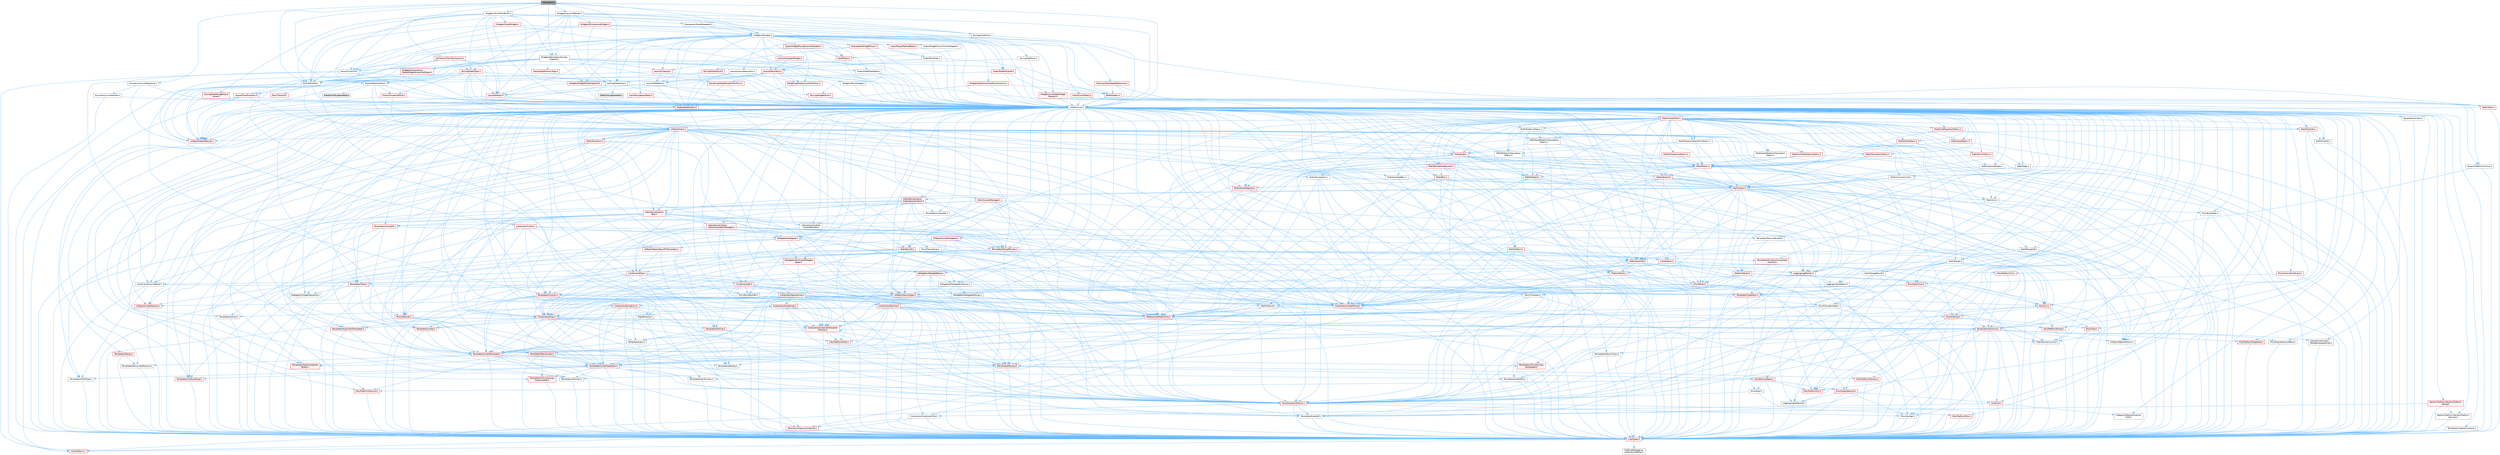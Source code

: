 digraph "SErrorText.h"
{
 // INTERACTIVE_SVG=YES
 // LATEX_PDF_SIZE
  bgcolor="transparent";
  edge [fontname=Helvetica,fontsize=10,labelfontname=Helvetica,labelfontsize=10];
  node [fontname=Helvetica,fontsize=10,shape=box,height=0.2,width=0.4];
  Node1 [id="Node000001",label="SErrorText.h",height=0.2,width=0.4,color="gray40", fillcolor="grey60", style="filled", fontcolor="black",tooltip=" "];
  Node1 -> Node2 [id="edge1_Node000001_Node000002",color="steelblue1",style="solid",tooltip=" "];
  Node2 [id="Node000002",label="CoreMinimal.h",height=0.2,width=0.4,color="grey40", fillcolor="white", style="filled",URL="$d7/d67/CoreMinimal_8h.html",tooltip=" "];
  Node2 -> Node3 [id="edge2_Node000002_Node000003",color="steelblue1",style="solid",tooltip=" "];
  Node3 [id="Node000003",label="CoreTypes.h",height=0.2,width=0.4,color="red", fillcolor="#FFF0F0", style="filled",URL="$dc/dec/CoreTypes_8h.html",tooltip=" "];
  Node3 -> Node4 [id="edge3_Node000003_Node000004",color="steelblue1",style="solid",tooltip=" "];
  Node4 [id="Node000004",label="HAL/Platform.h",height=0.2,width=0.4,color="red", fillcolor="#FFF0F0", style="filled",URL="$d9/dd0/Platform_8h.html",tooltip=" "];
  Node3 -> Node14 [id="edge4_Node000003_Node000014",color="steelblue1",style="solid",tooltip=" "];
  Node14 [id="Node000014",label="ProfilingDebugging\l/UMemoryDefines.h",height=0.2,width=0.4,color="grey40", fillcolor="white", style="filled",URL="$d2/da2/UMemoryDefines_8h.html",tooltip=" "];
  Node2 -> Node17 [id="edge5_Node000002_Node000017",color="steelblue1",style="solid",tooltip=" "];
  Node17 [id="Node000017",label="CoreFwd.h",height=0.2,width=0.4,color="red", fillcolor="#FFF0F0", style="filled",URL="$d1/d1e/CoreFwd_8h.html",tooltip=" "];
  Node17 -> Node3 [id="edge6_Node000017_Node000003",color="steelblue1",style="solid",tooltip=" "];
  Node17 -> Node18 [id="edge7_Node000017_Node000018",color="steelblue1",style="solid",tooltip=" "];
  Node18 [id="Node000018",label="Containers/ContainersFwd.h",height=0.2,width=0.4,color="grey40", fillcolor="white", style="filled",URL="$d4/d0a/ContainersFwd_8h.html",tooltip=" "];
  Node18 -> Node4 [id="edge8_Node000018_Node000004",color="steelblue1",style="solid",tooltip=" "];
  Node18 -> Node3 [id="edge9_Node000018_Node000003",color="steelblue1",style="solid",tooltip=" "];
  Node18 -> Node19 [id="edge10_Node000018_Node000019",color="steelblue1",style="solid",tooltip=" "];
  Node19 [id="Node000019",label="Traits/IsContiguousContainer.h",height=0.2,width=0.4,color="red", fillcolor="#FFF0F0", style="filled",URL="$d5/d3c/IsContiguousContainer_8h.html",tooltip=" "];
  Node19 -> Node3 [id="edge11_Node000019_Node000003",color="steelblue1",style="solid",tooltip=" "];
  Node17 -> Node23 [id="edge12_Node000017_Node000023",color="steelblue1",style="solid",tooltip=" "];
  Node23 [id="Node000023",label="UObject/UObjectHierarchy\lFwd.h",height=0.2,width=0.4,color="grey40", fillcolor="white", style="filled",URL="$d3/d13/UObjectHierarchyFwd_8h.html",tooltip=" "];
  Node2 -> Node23 [id="edge13_Node000002_Node000023",color="steelblue1",style="solid",tooltip=" "];
  Node2 -> Node18 [id="edge14_Node000002_Node000018",color="steelblue1",style="solid",tooltip=" "];
  Node2 -> Node24 [id="edge15_Node000002_Node000024",color="steelblue1",style="solid",tooltip=" "];
  Node24 [id="Node000024",label="Misc/VarArgs.h",height=0.2,width=0.4,color="grey40", fillcolor="white", style="filled",URL="$d5/d6f/VarArgs_8h.html",tooltip=" "];
  Node24 -> Node3 [id="edge16_Node000024_Node000003",color="steelblue1",style="solid",tooltip=" "];
  Node2 -> Node25 [id="edge17_Node000002_Node000025",color="steelblue1",style="solid",tooltip=" "];
  Node25 [id="Node000025",label="Logging/LogVerbosity.h",height=0.2,width=0.4,color="grey40", fillcolor="white", style="filled",URL="$d2/d8f/LogVerbosity_8h.html",tooltip=" "];
  Node25 -> Node3 [id="edge18_Node000025_Node000003",color="steelblue1",style="solid",tooltip=" "];
  Node2 -> Node26 [id="edge19_Node000002_Node000026",color="steelblue1",style="solid",tooltip=" "];
  Node26 [id="Node000026",label="Misc/OutputDevice.h",height=0.2,width=0.4,color="red", fillcolor="#FFF0F0", style="filled",URL="$d7/d32/OutputDevice_8h.html",tooltip=" "];
  Node26 -> Node17 [id="edge20_Node000026_Node000017",color="steelblue1",style="solid",tooltip=" "];
  Node26 -> Node3 [id="edge21_Node000026_Node000003",color="steelblue1",style="solid",tooltip=" "];
  Node26 -> Node25 [id="edge22_Node000026_Node000025",color="steelblue1",style="solid",tooltip=" "];
  Node26 -> Node24 [id="edge23_Node000026_Node000024",color="steelblue1",style="solid",tooltip=" "];
  Node2 -> Node32 [id="edge24_Node000002_Node000032",color="steelblue1",style="solid",tooltip=" "];
  Node32 [id="Node000032",label="HAL/PlatformCrt.h",height=0.2,width=0.4,color="red", fillcolor="#FFF0F0", style="filled",URL="$d8/d75/PlatformCrt_8h.html",tooltip=" "];
  Node2 -> Node42 [id="edge25_Node000002_Node000042",color="steelblue1",style="solid",tooltip=" "];
  Node42 [id="Node000042",label="HAL/PlatformMisc.h",height=0.2,width=0.4,color="red", fillcolor="#FFF0F0", style="filled",URL="$d0/df5/PlatformMisc_8h.html",tooltip=" "];
  Node42 -> Node3 [id="edge26_Node000042_Node000003",color="steelblue1",style="solid",tooltip=" "];
  Node2 -> Node61 [id="edge27_Node000002_Node000061",color="steelblue1",style="solid",tooltip=" "];
  Node61 [id="Node000061",label="Misc/AssertionMacros.h",height=0.2,width=0.4,color="red", fillcolor="#FFF0F0", style="filled",URL="$d0/dfa/AssertionMacros_8h.html",tooltip=" "];
  Node61 -> Node3 [id="edge28_Node000061_Node000003",color="steelblue1",style="solid",tooltip=" "];
  Node61 -> Node4 [id="edge29_Node000061_Node000004",color="steelblue1",style="solid",tooltip=" "];
  Node61 -> Node42 [id="edge30_Node000061_Node000042",color="steelblue1",style="solid",tooltip=" "];
  Node61 -> Node62 [id="edge31_Node000061_Node000062",color="steelblue1",style="solid",tooltip=" "];
  Node62 [id="Node000062",label="Templates/EnableIf.h",height=0.2,width=0.4,color="grey40", fillcolor="white", style="filled",URL="$d7/d60/EnableIf_8h.html",tooltip=" "];
  Node62 -> Node3 [id="edge32_Node000062_Node000003",color="steelblue1",style="solid",tooltip=" "];
  Node61 -> Node24 [id="edge33_Node000061_Node000024",color="steelblue1",style="solid",tooltip=" "];
  Node2 -> Node70 [id="edge34_Node000002_Node000070",color="steelblue1",style="solid",tooltip=" "];
  Node70 [id="Node000070",label="Templates/IsPointer.h",height=0.2,width=0.4,color="grey40", fillcolor="white", style="filled",URL="$d7/d05/IsPointer_8h.html",tooltip=" "];
  Node70 -> Node3 [id="edge35_Node000070_Node000003",color="steelblue1",style="solid",tooltip=" "];
  Node2 -> Node71 [id="edge36_Node000002_Node000071",color="steelblue1",style="solid",tooltip=" "];
  Node71 [id="Node000071",label="HAL/PlatformMemory.h",height=0.2,width=0.4,color="red", fillcolor="#FFF0F0", style="filled",URL="$de/d68/PlatformMemory_8h.html",tooltip=" "];
  Node71 -> Node3 [id="edge37_Node000071_Node000003",color="steelblue1",style="solid",tooltip=" "];
  Node2 -> Node54 [id="edge38_Node000002_Node000054",color="steelblue1",style="solid",tooltip=" "];
  Node54 [id="Node000054",label="HAL/PlatformAtomics.h",height=0.2,width=0.4,color="red", fillcolor="#FFF0F0", style="filled",URL="$d3/d36/PlatformAtomics_8h.html",tooltip=" "];
  Node54 -> Node3 [id="edge39_Node000054_Node000003",color="steelblue1",style="solid",tooltip=" "];
  Node2 -> Node76 [id="edge40_Node000002_Node000076",color="steelblue1",style="solid",tooltip=" "];
  Node76 [id="Node000076",label="Misc/Exec.h",height=0.2,width=0.4,color="grey40", fillcolor="white", style="filled",URL="$de/ddb/Exec_8h.html",tooltip=" "];
  Node76 -> Node3 [id="edge41_Node000076_Node000003",color="steelblue1",style="solid",tooltip=" "];
  Node76 -> Node61 [id="edge42_Node000076_Node000061",color="steelblue1",style="solid",tooltip=" "];
  Node2 -> Node77 [id="edge43_Node000002_Node000077",color="steelblue1",style="solid",tooltip=" "];
  Node77 [id="Node000077",label="HAL/MemoryBase.h",height=0.2,width=0.4,color="red", fillcolor="#FFF0F0", style="filled",URL="$d6/d9f/MemoryBase_8h.html",tooltip=" "];
  Node77 -> Node3 [id="edge44_Node000077_Node000003",color="steelblue1",style="solid",tooltip=" "];
  Node77 -> Node54 [id="edge45_Node000077_Node000054",color="steelblue1",style="solid",tooltip=" "];
  Node77 -> Node32 [id="edge46_Node000077_Node000032",color="steelblue1",style="solid",tooltip=" "];
  Node77 -> Node76 [id="edge47_Node000077_Node000076",color="steelblue1",style="solid",tooltip=" "];
  Node77 -> Node26 [id="edge48_Node000077_Node000026",color="steelblue1",style="solid",tooltip=" "];
  Node2 -> Node87 [id="edge49_Node000002_Node000087",color="steelblue1",style="solid",tooltip=" "];
  Node87 [id="Node000087",label="HAL/UnrealMemory.h",height=0.2,width=0.4,color="red", fillcolor="#FFF0F0", style="filled",URL="$d9/d96/UnrealMemory_8h.html",tooltip=" "];
  Node87 -> Node3 [id="edge50_Node000087_Node000003",color="steelblue1",style="solid",tooltip=" "];
  Node87 -> Node77 [id="edge51_Node000087_Node000077",color="steelblue1",style="solid",tooltip=" "];
  Node87 -> Node71 [id="edge52_Node000087_Node000071",color="steelblue1",style="solid",tooltip=" "];
  Node87 -> Node70 [id="edge53_Node000087_Node000070",color="steelblue1",style="solid",tooltip=" "];
  Node2 -> Node89 [id="edge54_Node000002_Node000089",color="steelblue1",style="solid",tooltip=" "];
  Node89 [id="Node000089",label="Templates/IsArithmetic.h",height=0.2,width=0.4,color="grey40", fillcolor="white", style="filled",URL="$d2/d5d/IsArithmetic_8h.html",tooltip=" "];
  Node89 -> Node3 [id="edge55_Node000089_Node000003",color="steelblue1",style="solid",tooltip=" "];
  Node2 -> Node83 [id="edge56_Node000002_Node000083",color="steelblue1",style="solid",tooltip=" "];
  Node83 [id="Node000083",label="Templates/AndOrNot.h",height=0.2,width=0.4,color="grey40", fillcolor="white", style="filled",URL="$db/d0a/AndOrNot_8h.html",tooltip=" "];
  Node83 -> Node3 [id="edge57_Node000083_Node000003",color="steelblue1",style="solid",tooltip=" "];
  Node2 -> Node90 [id="edge58_Node000002_Node000090",color="steelblue1",style="solid",tooltip=" "];
  Node90 [id="Node000090",label="Templates/IsPODType.h",height=0.2,width=0.4,color="grey40", fillcolor="white", style="filled",URL="$d7/db1/IsPODType_8h.html",tooltip=" "];
  Node90 -> Node3 [id="edge59_Node000090_Node000003",color="steelblue1",style="solid",tooltip=" "];
  Node2 -> Node91 [id="edge60_Node000002_Node000091",color="steelblue1",style="solid",tooltip=" "];
  Node91 [id="Node000091",label="Templates/IsUECoreType.h",height=0.2,width=0.4,color="red", fillcolor="#FFF0F0", style="filled",URL="$d1/db8/IsUECoreType_8h.html",tooltip=" "];
  Node91 -> Node3 [id="edge61_Node000091_Node000003",color="steelblue1",style="solid",tooltip=" "];
  Node2 -> Node84 [id="edge62_Node000002_Node000084",color="steelblue1",style="solid",tooltip=" "];
  Node84 [id="Node000084",label="Templates/IsTriviallyCopy\lConstructible.h",height=0.2,width=0.4,color="red", fillcolor="#FFF0F0", style="filled",URL="$d3/d78/IsTriviallyCopyConstructible_8h.html",tooltip=" "];
  Node84 -> Node3 [id="edge63_Node000084_Node000003",color="steelblue1",style="solid",tooltip=" "];
  Node2 -> Node92 [id="edge64_Node000002_Node000092",color="steelblue1",style="solid",tooltip=" "];
  Node92 [id="Node000092",label="Templates/UnrealTypeTraits.h",height=0.2,width=0.4,color="red", fillcolor="#FFF0F0", style="filled",URL="$d2/d2d/UnrealTypeTraits_8h.html",tooltip=" "];
  Node92 -> Node3 [id="edge65_Node000092_Node000003",color="steelblue1",style="solid",tooltip=" "];
  Node92 -> Node70 [id="edge66_Node000092_Node000070",color="steelblue1",style="solid",tooltip=" "];
  Node92 -> Node61 [id="edge67_Node000092_Node000061",color="steelblue1",style="solid",tooltip=" "];
  Node92 -> Node83 [id="edge68_Node000092_Node000083",color="steelblue1",style="solid",tooltip=" "];
  Node92 -> Node62 [id="edge69_Node000092_Node000062",color="steelblue1",style="solid",tooltip=" "];
  Node92 -> Node89 [id="edge70_Node000092_Node000089",color="steelblue1",style="solid",tooltip=" "];
  Node92 -> Node90 [id="edge71_Node000092_Node000090",color="steelblue1",style="solid",tooltip=" "];
  Node92 -> Node91 [id="edge72_Node000092_Node000091",color="steelblue1",style="solid",tooltip=" "];
  Node92 -> Node84 [id="edge73_Node000092_Node000084",color="steelblue1",style="solid",tooltip=" "];
  Node2 -> Node62 [id="edge74_Node000002_Node000062",color="steelblue1",style="solid",tooltip=" "];
  Node2 -> Node94 [id="edge75_Node000002_Node000094",color="steelblue1",style="solid",tooltip=" "];
  Node94 [id="Node000094",label="Templates/RemoveReference.h",height=0.2,width=0.4,color="grey40", fillcolor="white", style="filled",URL="$da/dbe/RemoveReference_8h.html",tooltip=" "];
  Node94 -> Node3 [id="edge76_Node000094_Node000003",color="steelblue1",style="solid",tooltip=" "];
  Node2 -> Node95 [id="edge77_Node000002_Node000095",color="steelblue1",style="solid",tooltip=" "];
  Node95 [id="Node000095",label="Templates/IntegralConstant.h",height=0.2,width=0.4,color="grey40", fillcolor="white", style="filled",URL="$db/d1b/IntegralConstant_8h.html",tooltip=" "];
  Node95 -> Node3 [id="edge78_Node000095_Node000003",color="steelblue1",style="solid",tooltip=" "];
  Node2 -> Node96 [id="edge79_Node000002_Node000096",color="steelblue1",style="solid",tooltip=" "];
  Node96 [id="Node000096",label="Templates/IsClass.h",height=0.2,width=0.4,color="grey40", fillcolor="white", style="filled",URL="$db/dcb/IsClass_8h.html",tooltip=" "];
  Node96 -> Node3 [id="edge80_Node000096_Node000003",color="steelblue1",style="solid",tooltip=" "];
  Node2 -> Node97 [id="edge81_Node000002_Node000097",color="steelblue1",style="solid",tooltip=" "];
  Node97 [id="Node000097",label="Templates/TypeCompatible\lBytes.h",height=0.2,width=0.4,color="red", fillcolor="#FFF0F0", style="filled",URL="$df/d0a/TypeCompatibleBytes_8h.html",tooltip=" "];
  Node97 -> Node3 [id="edge82_Node000097_Node000003",color="steelblue1",style="solid",tooltip=" "];
  Node2 -> Node19 [id="edge83_Node000002_Node000019",color="steelblue1",style="solid",tooltip=" "];
  Node2 -> Node98 [id="edge84_Node000002_Node000098",color="steelblue1",style="solid",tooltip=" "];
  Node98 [id="Node000098",label="Templates/UnrealTemplate.h",height=0.2,width=0.4,color="red", fillcolor="#FFF0F0", style="filled",URL="$d4/d24/UnrealTemplate_8h.html",tooltip=" "];
  Node98 -> Node3 [id="edge85_Node000098_Node000003",color="steelblue1",style="solid",tooltip=" "];
  Node98 -> Node70 [id="edge86_Node000098_Node000070",color="steelblue1",style="solid",tooltip=" "];
  Node98 -> Node87 [id="edge87_Node000098_Node000087",color="steelblue1",style="solid",tooltip=" "];
  Node98 -> Node92 [id="edge88_Node000098_Node000092",color="steelblue1",style="solid",tooltip=" "];
  Node98 -> Node94 [id="edge89_Node000098_Node000094",color="steelblue1",style="solid",tooltip=" "];
  Node98 -> Node97 [id="edge90_Node000098_Node000097",color="steelblue1",style="solid",tooltip=" "];
  Node98 -> Node65 [id="edge91_Node000098_Node000065",color="steelblue1",style="solid",tooltip=" "];
  Node65 [id="Node000065",label="Templates/Identity.h",height=0.2,width=0.4,color="grey40", fillcolor="white", style="filled",URL="$d0/dd5/Identity_8h.html",tooltip=" "];
  Node98 -> Node19 [id="edge92_Node000098_Node000019",color="steelblue1",style="solid",tooltip=" "];
  Node2 -> Node47 [id="edge93_Node000002_Node000047",color="steelblue1",style="solid",tooltip=" "];
  Node47 [id="Node000047",label="Math/NumericLimits.h",height=0.2,width=0.4,color="grey40", fillcolor="white", style="filled",URL="$df/d1b/NumericLimits_8h.html",tooltip=" "];
  Node47 -> Node3 [id="edge94_Node000047_Node000003",color="steelblue1",style="solid",tooltip=" "];
  Node2 -> Node102 [id="edge95_Node000002_Node000102",color="steelblue1",style="solid",tooltip=" "];
  Node102 [id="Node000102",label="HAL/PlatformMath.h",height=0.2,width=0.4,color="red", fillcolor="#FFF0F0", style="filled",URL="$dc/d53/PlatformMath_8h.html",tooltip=" "];
  Node102 -> Node3 [id="edge96_Node000102_Node000003",color="steelblue1",style="solid",tooltip=" "];
  Node2 -> Node85 [id="edge97_Node000002_Node000085",color="steelblue1",style="solid",tooltip=" "];
  Node85 [id="Node000085",label="Templates/IsTriviallyCopy\lAssignable.h",height=0.2,width=0.4,color="red", fillcolor="#FFF0F0", style="filled",URL="$d2/df2/IsTriviallyCopyAssignable_8h.html",tooltip=" "];
  Node85 -> Node3 [id="edge98_Node000085_Node000003",color="steelblue1",style="solid",tooltip=" "];
  Node2 -> Node110 [id="edge99_Node000002_Node000110",color="steelblue1",style="solid",tooltip=" "];
  Node110 [id="Node000110",label="Templates/MemoryOps.h",height=0.2,width=0.4,color="red", fillcolor="#FFF0F0", style="filled",URL="$db/dea/MemoryOps_8h.html",tooltip=" "];
  Node110 -> Node3 [id="edge100_Node000110_Node000003",color="steelblue1",style="solid",tooltip=" "];
  Node110 -> Node87 [id="edge101_Node000110_Node000087",color="steelblue1",style="solid",tooltip=" "];
  Node110 -> Node85 [id="edge102_Node000110_Node000085",color="steelblue1",style="solid",tooltip=" "];
  Node110 -> Node84 [id="edge103_Node000110_Node000084",color="steelblue1",style="solid",tooltip=" "];
  Node110 -> Node92 [id="edge104_Node000110_Node000092",color="steelblue1",style="solid",tooltip=" "];
  Node2 -> Node111 [id="edge105_Node000002_Node000111",color="steelblue1",style="solid",tooltip=" "];
  Node111 [id="Node000111",label="Containers/ContainerAllocation\lPolicies.h",height=0.2,width=0.4,color="red", fillcolor="#FFF0F0", style="filled",URL="$d7/dff/ContainerAllocationPolicies_8h.html",tooltip=" "];
  Node111 -> Node3 [id="edge106_Node000111_Node000003",color="steelblue1",style="solid",tooltip=" "];
  Node111 -> Node111 [id="edge107_Node000111_Node000111",color="steelblue1",style="solid",tooltip=" "];
  Node111 -> Node102 [id="edge108_Node000111_Node000102",color="steelblue1",style="solid",tooltip=" "];
  Node111 -> Node87 [id="edge109_Node000111_Node000087",color="steelblue1",style="solid",tooltip=" "];
  Node111 -> Node47 [id="edge110_Node000111_Node000047",color="steelblue1",style="solid",tooltip=" "];
  Node111 -> Node61 [id="edge111_Node000111_Node000061",color="steelblue1",style="solid",tooltip=" "];
  Node111 -> Node110 [id="edge112_Node000111_Node000110",color="steelblue1",style="solid",tooltip=" "];
  Node111 -> Node97 [id="edge113_Node000111_Node000097",color="steelblue1",style="solid",tooltip=" "];
  Node2 -> Node114 [id="edge114_Node000002_Node000114",color="steelblue1",style="solid",tooltip=" "];
  Node114 [id="Node000114",label="Templates/IsEnumClass.h",height=0.2,width=0.4,color="grey40", fillcolor="white", style="filled",URL="$d7/d15/IsEnumClass_8h.html",tooltip=" "];
  Node114 -> Node3 [id="edge115_Node000114_Node000003",color="steelblue1",style="solid",tooltip=" "];
  Node114 -> Node83 [id="edge116_Node000114_Node000083",color="steelblue1",style="solid",tooltip=" "];
  Node2 -> Node115 [id="edge117_Node000002_Node000115",color="steelblue1",style="solid",tooltip=" "];
  Node115 [id="Node000115",label="HAL/PlatformProperties.h",height=0.2,width=0.4,color="red", fillcolor="#FFF0F0", style="filled",URL="$d9/db0/PlatformProperties_8h.html",tooltip=" "];
  Node115 -> Node3 [id="edge118_Node000115_Node000003",color="steelblue1",style="solid",tooltip=" "];
  Node2 -> Node118 [id="edge119_Node000002_Node000118",color="steelblue1",style="solid",tooltip=" "];
  Node118 [id="Node000118",label="Misc/EngineVersionBase.h",height=0.2,width=0.4,color="grey40", fillcolor="white", style="filled",URL="$d5/d2b/EngineVersionBase_8h.html",tooltip=" "];
  Node118 -> Node3 [id="edge120_Node000118_Node000003",color="steelblue1",style="solid",tooltip=" "];
  Node2 -> Node119 [id="edge121_Node000002_Node000119",color="steelblue1",style="solid",tooltip=" "];
  Node119 [id="Node000119",label="Internationalization\l/TextNamespaceFwd.h",height=0.2,width=0.4,color="grey40", fillcolor="white", style="filled",URL="$d8/d97/TextNamespaceFwd_8h.html",tooltip=" "];
  Node119 -> Node3 [id="edge122_Node000119_Node000003",color="steelblue1",style="solid",tooltip=" "];
  Node2 -> Node120 [id="edge123_Node000002_Node000120",color="steelblue1",style="solid",tooltip=" "];
  Node120 [id="Node000120",label="Serialization/Archive.h",height=0.2,width=0.4,color="red", fillcolor="#FFF0F0", style="filled",URL="$d7/d3b/Archive_8h.html",tooltip=" "];
  Node120 -> Node17 [id="edge124_Node000120_Node000017",color="steelblue1",style="solid",tooltip=" "];
  Node120 -> Node3 [id="edge125_Node000120_Node000003",color="steelblue1",style="solid",tooltip=" "];
  Node120 -> Node115 [id="edge126_Node000120_Node000115",color="steelblue1",style="solid",tooltip=" "];
  Node120 -> Node119 [id="edge127_Node000120_Node000119",color="steelblue1",style="solid",tooltip=" "];
  Node120 -> Node61 [id="edge128_Node000120_Node000061",color="steelblue1",style="solid",tooltip=" "];
  Node120 -> Node118 [id="edge129_Node000120_Node000118",color="steelblue1",style="solid",tooltip=" "];
  Node120 -> Node24 [id="edge130_Node000120_Node000024",color="steelblue1",style="solid",tooltip=" "];
  Node120 -> Node62 [id="edge131_Node000120_Node000062",color="steelblue1",style="solid",tooltip=" "];
  Node120 -> Node114 [id="edge132_Node000120_Node000114",color="steelblue1",style="solid",tooltip=" "];
  Node120 -> Node98 [id="edge133_Node000120_Node000098",color="steelblue1",style="solid",tooltip=" "];
  Node120 -> Node123 [id="edge134_Node000120_Node000123",color="steelblue1",style="solid",tooltip=" "];
  Node123 [id="Node000123",label="UObject/ObjectVersion.h",height=0.2,width=0.4,color="grey40", fillcolor="white", style="filled",URL="$da/d63/ObjectVersion_8h.html",tooltip=" "];
  Node123 -> Node3 [id="edge135_Node000123_Node000003",color="steelblue1",style="solid",tooltip=" "];
  Node2 -> Node124 [id="edge136_Node000002_Node000124",color="steelblue1",style="solid",tooltip=" "];
  Node124 [id="Node000124",label="Templates/Less.h",height=0.2,width=0.4,color="grey40", fillcolor="white", style="filled",URL="$de/dc8/Less_8h.html",tooltip=" "];
  Node124 -> Node3 [id="edge137_Node000124_Node000003",color="steelblue1",style="solid",tooltip=" "];
  Node124 -> Node98 [id="edge138_Node000124_Node000098",color="steelblue1",style="solid",tooltip=" "];
  Node2 -> Node125 [id="edge139_Node000002_Node000125",color="steelblue1",style="solid",tooltip=" "];
  Node125 [id="Node000125",label="Templates/Sorting.h",height=0.2,width=0.4,color="red", fillcolor="#FFF0F0", style="filled",URL="$d3/d9e/Sorting_8h.html",tooltip=" "];
  Node125 -> Node3 [id="edge140_Node000125_Node000003",color="steelblue1",style="solid",tooltip=" "];
  Node125 -> Node102 [id="edge141_Node000125_Node000102",color="steelblue1",style="solid",tooltip=" "];
  Node125 -> Node124 [id="edge142_Node000125_Node000124",color="steelblue1",style="solid",tooltip=" "];
  Node2 -> Node136 [id="edge143_Node000002_Node000136",color="steelblue1",style="solid",tooltip=" "];
  Node136 [id="Node000136",label="Misc/Char.h",height=0.2,width=0.4,color="red", fillcolor="#FFF0F0", style="filled",URL="$d0/d58/Char_8h.html",tooltip=" "];
  Node136 -> Node3 [id="edge144_Node000136_Node000003",color="steelblue1",style="solid",tooltip=" "];
  Node2 -> Node139 [id="edge145_Node000002_Node000139",color="steelblue1",style="solid",tooltip=" "];
  Node139 [id="Node000139",label="GenericPlatform/GenericPlatform\lStricmp.h",height=0.2,width=0.4,color="grey40", fillcolor="white", style="filled",URL="$d2/d86/GenericPlatformStricmp_8h.html",tooltip=" "];
  Node139 -> Node3 [id="edge146_Node000139_Node000003",color="steelblue1",style="solid",tooltip=" "];
  Node2 -> Node140 [id="edge147_Node000002_Node000140",color="steelblue1",style="solid",tooltip=" "];
  Node140 [id="Node000140",label="GenericPlatform/GenericPlatform\lString.h",height=0.2,width=0.4,color="red", fillcolor="#FFF0F0", style="filled",URL="$dd/d20/GenericPlatformString_8h.html",tooltip=" "];
  Node140 -> Node3 [id="edge148_Node000140_Node000003",color="steelblue1",style="solid",tooltip=" "];
  Node140 -> Node139 [id="edge149_Node000140_Node000139",color="steelblue1",style="solid",tooltip=" "];
  Node140 -> Node62 [id="edge150_Node000140_Node000062",color="steelblue1",style="solid",tooltip=" "];
  Node2 -> Node73 [id="edge151_Node000002_Node000073",color="steelblue1",style="solid",tooltip=" "];
  Node73 [id="Node000073",label="HAL/PlatformString.h",height=0.2,width=0.4,color="red", fillcolor="#FFF0F0", style="filled",URL="$db/db5/PlatformString_8h.html",tooltip=" "];
  Node73 -> Node3 [id="edge152_Node000073_Node000003",color="steelblue1",style="solid",tooltip=" "];
  Node2 -> Node143 [id="edge153_Node000002_Node000143",color="steelblue1",style="solid",tooltip=" "];
  Node143 [id="Node000143",label="Misc/CString.h",height=0.2,width=0.4,color="red", fillcolor="#FFF0F0", style="filled",URL="$d2/d49/CString_8h.html",tooltip=" "];
  Node143 -> Node3 [id="edge154_Node000143_Node000003",color="steelblue1",style="solid",tooltip=" "];
  Node143 -> Node32 [id="edge155_Node000143_Node000032",color="steelblue1",style="solid",tooltip=" "];
  Node143 -> Node73 [id="edge156_Node000143_Node000073",color="steelblue1",style="solid",tooltip=" "];
  Node143 -> Node61 [id="edge157_Node000143_Node000061",color="steelblue1",style="solid",tooltip=" "];
  Node143 -> Node136 [id="edge158_Node000143_Node000136",color="steelblue1",style="solid",tooltip=" "];
  Node143 -> Node24 [id="edge159_Node000143_Node000024",color="steelblue1",style="solid",tooltip=" "];
  Node2 -> Node144 [id="edge160_Node000002_Node000144",color="steelblue1",style="solid",tooltip=" "];
  Node144 [id="Node000144",label="Misc/Crc.h",height=0.2,width=0.4,color="red", fillcolor="#FFF0F0", style="filled",URL="$d4/dd2/Crc_8h.html",tooltip=" "];
  Node144 -> Node3 [id="edge161_Node000144_Node000003",color="steelblue1",style="solid",tooltip=" "];
  Node144 -> Node73 [id="edge162_Node000144_Node000073",color="steelblue1",style="solid",tooltip=" "];
  Node144 -> Node61 [id="edge163_Node000144_Node000061",color="steelblue1",style="solid",tooltip=" "];
  Node144 -> Node143 [id="edge164_Node000144_Node000143",color="steelblue1",style="solid",tooltip=" "];
  Node144 -> Node136 [id="edge165_Node000144_Node000136",color="steelblue1",style="solid",tooltip=" "];
  Node144 -> Node92 [id="edge166_Node000144_Node000092",color="steelblue1",style="solid",tooltip=" "];
  Node2 -> Node135 [id="edge167_Node000002_Node000135",color="steelblue1",style="solid",tooltip=" "];
  Node135 [id="Node000135",label="Math/UnrealMathUtility.h",height=0.2,width=0.4,color="red", fillcolor="#FFF0F0", style="filled",URL="$db/db8/UnrealMathUtility_8h.html",tooltip=" "];
  Node135 -> Node3 [id="edge168_Node000135_Node000003",color="steelblue1",style="solid",tooltip=" "];
  Node135 -> Node61 [id="edge169_Node000135_Node000061",color="steelblue1",style="solid",tooltip=" "];
  Node135 -> Node102 [id="edge170_Node000135_Node000102",color="steelblue1",style="solid",tooltip=" "];
  Node135 -> Node65 [id="edge171_Node000135_Node000065",color="steelblue1",style="solid",tooltip=" "];
  Node2 -> Node145 [id="edge172_Node000002_Node000145",color="steelblue1",style="solid",tooltip=" "];
  Node145 [id="Node000145",label="Containers/UnrealString.h",height=0.2,width=0.4,color="red", fillcolor="#FFF0F0", style="filled",URL="$d5/dba/UnrealString_8h.html",tooltip=" "];
  Node2 -> Node149 [id="edge173_Node000002_Node000149",color="steelblue1",style="solid",tooltip=" "];
  Node149 [id="Node000149",label="Containers/Array.h",height=0.2,width=0.4,color="red", fillcolor="#FFF0F0", style="filled",URL="$df/dd0/Array_8h.html",tooltip=" "];
  Node149 -> Node3 [id="edge174_Node000149_Node000003",color="steelblue1",style="solid",tooltip=" "];
  Node149 -> Node61 [id="edge175_Node000149_Node000061",color="steelblue1",style="solid",tooltip=" "];
  Node149 -> Node87 [id="edge176_Node000149_Node000087",color="steelblue1",style="solid",tooltip=" "];
  Node149 -> Node92 [id="edge177_Node000149_Node000092",color="steelblue1",style="solid",tooltip=" "];
  Node149 -> Node98 [id="edge178_Node000149_Node000098",color="steelblue1",style="solid",tooltip=" "];
  Node149 -> Node111 [id="edge179_Node000149_Node000111",color="steelblue1",style="solid",tooltip=" "];
  Node149 -> Node120 [id="edge180_Node000149_Node000120",color="steelblue1",style="solid",tooltip=" "];
  Node149 -> Node128 [id="edge181_Node000149_Node000128",color="steelblue1",style="solid",tooltip=" "];
  Node128 [id="Node000128",label="Templates/Invoke.h",height=0.2,width=0.4,color="red", fillcolor="#FFF0F0", style="filled",URL="$d7/deb/Invoke_8h.html",tooltip=" "];
  Node128 -> Node3 [id="edge182_Node000128_Node000003",color="steelblue1",style="solid",tooltip=" "];
  Node128 -> Node98 [id="edge183_Node000128_Node000098",color="steelblue1",style="solid",tooltip=" "];
  Node149 -> Node124 [id="edge184_Node000149_Node000124",color="steelblue1",style="solid",tooltip=" "];
  Node149 -> Node125 [id="edge185_Node000149_Node000125",color="steelblue1",style="solid",tooltip=" "];
  Node149 -> Node172 [id="edge186_Node000149_Node000172",color="steelblue1",style="solid",tooltip=" "];
  Node172 [id="Node000172",label="Templates/AlignmentTemplates.h",height=0.2,width=0.4,color="red", fillcolor="#FFF0F0", style="filled",URL="$dd/d32/AlignmentTemplates_8h.html",tooltip=" "];
  Node172 -> Node3 [id="edge187_Node000172_Node000003",color="steelblue1",style="solid",tooltip=" "];
  Node172 -> Node70 [id="edge188_Node000172_Node000070",color="steelblue1",style="solid",tooltip=" "];
  Node2 -> Node173 [id="edge189_Node000002_Node000173",color="steelblue1",style="solid",tooltip=" "];
  Node173 [id="Node000173",label="Misc/FrameNumber.h",height=0.2,width=0.4,color="grey40", fillcolor="white", style="filled",URL="$dd/dbd/FrameNumber_8h.html",tooltip=" "];
  Node173 -> Node3 [id="edge190_Node000173_Node000003",color="steelblue1",style="solid",tooltip=" "];
  Node173 -> Node47 [id="edge191_Node000173_Node000047",color="steelblue1",style="solid",tooltip=" "];
  Node173 -> Node135 [id="edge192_Node000173_Node000135",color="steelblue1",style="solid",tooltip=" "];
  Node173 -> Node62 [id="edge193_Node000173_Node000062",color="steelblue1",style="solid",tooltip=" "];
  Node173 -> Node92 [id="edge194_Node000173_Node000092",color="steelblue1",style="solid",tooltip=" "];
  Node2 -> Node174 [id="edge195_Node000002_Node000174",color="steelblue1",style="solid",tooltip=" "];
  Node174 [id="Node000174",label="Misc/Timespan.h",height=0.2,width=0.4,color="grey40", fillcolor="white", style="filled",URL="$da/dd9/Timespan_8h.html",tooltip=" "];
  Node174 -> Node3 [id="edge196_Node000174_Node000003",color="steelblue1",style="solid",tooltip=" "];
  Node174 -> Node175 [id="edge197_Node000174_Node000175",color="steelblue1",style="solid",tooltip=" "];
  Node175 [id="Node000175",label="Math/Interval.h",height=0.2,width=0.4,color="grey40", fillcolor="white", style="filled",URL="$d1/d55/Interval_8h.html",tooltip=" "];
  Node175 -> Node3 [id="edge198_Node000175_Node000003",color="steelblue1",style="solid",tooltip=" "];
  Node175 -> Node89 [id="edge199_Node000175_Node000089",color="steelblue1",style="solid",tooltip=" "];
  Node175 -> Node92 [id="edge200_Node000175_Node000092",color="steelblue1",style="solid",tooltip=" "];
  Node175 -> Node47 [id="edge201_Node000175_Node000047",color="steelblue1",style="solid",tooltip=" "];
  Node175 -> Node135 [id="edge202_Node000175_Node000135",color="steelblue1",style="solid",tooltip=" "];
  Node174 -> Node135 [id="edge203_Node000174_Node000135",color="steelblue1",style="solid",tooltip=" "];
  Node174 -> Node61 [id="edge204_Node000174_Node000061",color="steelblue1",style="solid",tooltip=" "];
  Node2 -> Node176 [id="edge205_Node000002_Node000176",color="steelblue1",style="solid",tooltip=" "];
  Node176 [id="Node000176",label="Containers/StringConv.h",height=0.2,width=0.4,color="red", fillcolor="#FFF0F0", style="filled",URL="$d3/ddf/StringConv_8h.html",tooltip=" "];
  Node176 -> Node3 [id="edge206_Node000176_Node000003",color="steelblue1",style="solid",tooltip=" "];
  Node176 -> Node61 [id="edge207_Node000176_Node000061",color="steelblue1",style="solid",tooltip=" "];
  Node176 -> Node111 [id="edge208_Node000176_Node000111",color="steelblue1",style="solid",tooltip=" "];
  Node176 -> Node149 [id="edge209_Node000176_Node000149",color="steelblue1",style="solid",tooltip=" "];
  Node176 -> Node143 [id="edge210_Node000176_Node000143",color="steelblue1",style="solid",tooltip=" "];
  Node176 -> Node177 [id="edge211_Node000176_Node000177",color="steelblue1",style="solid",tooltip=" "];
  Node177 [id="Node000177",label="Templates/IsArray.h",height=0.2,width=0.4,color="grey40", fillcolor="white", style="filled",URL="$d8/d8d/IsArray_8h.html",tooltip=" "];
  Node177 -> Node3 [id="edge212_Node000177_Node000003",color="steelblue1",style="solid",tooltip=" "];
  Node176 -> Node98 [id="edge213_Node000176_Node000098",color="steelblue1",style="solid",tooltip=" "];
  Node176 -> Node92 [id="edge214_Node000176_Node000092",color="steelblue1",style="solid",tooltip=" "];
  Node176 -> Node19 [id="edge215_Node000176_Node000019",color="steelblue1",style="solid",tooltip=" "];
  Node2 -> Node178 [id="edge216_Node000002_Node000178",color="steelblue1",style="solid",tooltip=" "];
  Node178 [id="Node000178",label="UObject/UnrealNames.h",height=0.2,width=0.4,color="red", fillcolor="#FFF0F0", style="filled",URL="$d8/db1/UnrealNames_8h.html",tooltip=" "];
  Node178 -> Node3 [id="edge217_Node000178_Node000003",color="steelblue1",style="solid",tooltip=" "];
  Node2 -> Node180 [id="edge218_Node000002_Node000180",color="steelblue1",style="solid",tooltip=" "];
  Node180 [id="Node000180",label="UObject/NameTypes.h",height=0.2,width=0.4,color="red", fillcolor="#FFF0F0", style="filled",URL="$d6/d35/NameTypes_8h.html",tooltip=" "];
  Node180 -> Node3 [id="edge219_Node000180_Node000003",color="steelblue1",style="solid",tooltip=" "];
  Node180 -> Node61 [id="edge220_Node000180_Node000061",color="steelblue1",style="solid",tooltip=" "];
  Node180 -> Node87 [id="edge221_Node000180_Node000087",color="steelblue1",style="solid",tooltip=" "];
  Node180 -> Node92 [id="edge222_Node000180_Node000092",color="steelblue1",style="solid",tooltip=" "];
  Node180 -> Node98 [id="edge223_Node000180_Node000098",color="steelblue1",style="solid",tooltip=" "];
  Node180 -> Node145 [id="edge224_Node000180_Node000145",color="steelblue1",style="solid",tooltip=" "];
  Node180 -> Node176 [id="edge225_Node000180_Node000176",color="steelblue1",style="solid",tooltip=" "];
  Node180 -> Node178 [id="edge226_Node000180_Node000178",color="steelblue1",style="solid",tooltip=" "];
  Node2 -> Node188 [id="edge227_Node000002_Node000188",color="steelblue1",style="solid",tooltip=" "];
  Node188 [id="Node000188",label="Misc/Parse.h",height=0.2,width=0.4,color="red", fillcolor="#FFF0F0", style="filled",URL="$dc/d71/Parse_8h.html",tooltip=" "];
  Node188 -> Node145 [id="edge228_Node000188_Node000145",color="steelblue1",style="solid",tooltip=" "];
  Node188 -> Node3 [id="edge229_Node000188_Node000003",color="steelblue1",style="solid",tooltip=" "];
  Node188 -> Node32 [id="edge230_Node000188_Node000032",color="steelblue1",style="solid",tooltip=" "];
  Node188 -> Node189 [id="edge231_Node000188_Node000189",color="steelblue1",style="solid",tooltip=" "];
  Node189 [id="Node000189",label="Templates/Function.h",height=0.2,width=0.4,color="red", fillcolor="#FFF0F0", style="filled",URL="$df/df5/Function_8h.html",tooltip=" "];
  Node189 -> Node3 [id="edge232_Node000189_Node000003",color="steelblue1",style="solid",tooltip=" "];
  Node189 -> Node61 [id="edge233_Node000189_Node000061",color="steelblue1",style="solid",tooltip=" "];
  Node189 -> Node87 [id="edge234_Node000189_Node000087",color="steelblue1",style="solid",tooltip=" "];
  Node189 -> Node92 [id="edge235_Node000189_Node000092",color="steelblue1",style="solid",tooltip=" "];
  Node189 -> Node128 [id="edge236_Node000189_Node000128",color="steelblue1",style="solid",tooltip=" "];
  Node189 -> Node98 [id="edge237_Node000189_Node000098",color="steelblue1",style="solid",tooltip=" "];
  Node189 -> Node135 [id="edge238_Node000189_Node000135",color="steelblue1",style="solid",tooltip=" "];
  Node2 -> Node172 [id="edge239_Node000002_Node000172",color="steelblue1",style="solid",tooltip=" "];
  Node2 -> Node191 [id="edge240_Node000002_Node000191",color="steelblue1",style="solid",tooltip=" "];
  Node191 [id="Node000191",label="Misc/StructBuilder.h",height=0.2,width=0.4,color="grey40", fillcolor="white", style="filled",URL="$d9/db3/StructBuilder_8h.html",tooltip=" "];
  Node191 -> Node3 [id="edge241_Node000191_Node000003",color="steelblue1",style="solid",tooltip=" "];
  Node191 -> Node135 [id="edge242_Node000191_Node000135",color="steelblue1",style="solid",tooltip=" "];
  Node191 -> Node172 [id="edge243_Node000191_Node000172",color="steelblue1",style="solid",tooltip=" "];
  Node2 -> Node104 [id="edge244_Node000002_Node000104",color="steelblue1",style="solid",tooltip=" "];
  Node104 [id="Node000104",label="Templates/Decay.h",height=0.2,width=0.4,color="red", fillcolor="#FFF0F0", style="filled",URL="$dd/d0f/Decay_8h.html",tooltip=" "];
  Node104 -> Node3 [id="edge245_Node000104_Node000003",color="steelblue1",style="solid",tooltip=" "];
  Node104 -> Node94 [id="edge246_Node000104_Node000094",color="steelblue1",style="solid",tooltip=" "];
  Node2 -> Node192 [id="edge247_Node000002_Node000192",color="steelblue1",style="solid",tooltip=" "];
  Node192 [id="Node000192",label="Templates/PointerIsConvertible\lFromTo.h",height=0.2,width=0.4,color="red", fillcolor="#FFF0F0", style="filled",URL="$d6/d65/PointerIsConvertibleFromTo_8h.html",tooltip=" "];
  Node192 -> Node3 [id="edge248_Node000192_Node000003",color="steelblue1",style="solid",tooltip=" "];
  Node2 -> Node128 [id="edge249_Node000002_Node000128",color="steelblue1",style="solid",tooltip=" "];
  Node2 -> Node189 [id="edge250_Node000002_Node000189",color="steelblue1",style="solid",tooltip=" "];
  Node2 -> Node161 [id="edge251_Node000002_Node000161",color="steelblue1",style="solid",tooltip=" "];
  Node161 [id="Node000161",label="Templates/TypeHash.h",height=0.2,width=0.4,color="red", fillcolor="#FFF0F0", style="filled",URL="$d1/d62/TypeHash_8h.html",tooltip=" "];
  Node161 -> Node3 [id="edge252_Node000161_Node000003",color="steelblue1",style="solid",tooltip=" "];
  Node161 -> Node144 [id="edge253_Node000161_Node000144",color="steelblue1",style="solid",tooltip=" "];
  Node2 -> Node193 [id="edge254_Node000002_Node000193",color="steelblue1",style="solid",tooltip=" "];
  Node193 [id="Node000193",label="Containers/ScriptArray.h",height=0.2,width=0.4,color="red", fillcolor="#FFF0F0", style="filled",URL="$dc/daf/ScriptArray_8h.html",tooltip=" "];
  Node193 -> Node3 [id="edge255_Node000193_Node000003",color="steelblue1",style="solid",tooltip=" "];
  Node193 -> Node61 [id="edge256_Node000193_Node000061",color="steelblue1",style="solid",tooltip=" "];
  Node193 -> Node87 [id="edge257_Node000193_Node000087",color="steelblue1",style="solid",tooltip=" "];
  Node193 -> Node111 [id="edge258_Node000193_Node000111",color="steelblue1",style="solid",tooltip=" "];
  Node193 -> Node149 [id="edge259_Node000193_Node000149",color="steelblue1",style="solid",tooltip=" "];
  Node2 -> Node194 [id="edge260_Node000002_Node000194",color="steelblue1",style="solid",tooltip=" "];
  Node194 [id="Node000194",label="Containers/BitArray.h",height=0.2,width=0.4,color="red", fillcolor="#FFF0F0", style="filled",URL="$d1/de4/BitArray_8h.html",tooltip=" "];
  Node194 -> Node111 [id="edge261_Node000194_Node000111",color="steelblue1",style="solid",tooltip=" "];
  Node194 -> Node3 [id="edge262_Node000194_Node000003",color="steelblue1",style="solid",tooltip=" "];
  Node194 -> Node54 [id="edge263_Node000194_Node000054",color="steelblue1",style="solid",tooltip=" "];
  Node194 -> Node87 [id="edge264_Node000194_Node000087",color="steelblue1",style="solid",tooltip=" "];
  Node194 -> Node135 [id="edge265_Node000194_Node000135",color="steelblue1",style="solid",tooltip=" "];
  Node194 -> Node61 [id="edge266_Node000194_Node000061",color="steelblue1",style="solid",tooltip=" "];
  Node194 -> Node120 [id="edge267_Node000194_Node000120",color="steelblue1",style="solid",tooltip=" "];
  Node194 -> Node62 [id="edge268_Node000194_Node000062",color="steelblue1",style="solid",tooltip=" "];
  Node194 -> Node128 [id="edge269_Node000194_Node000128",color="steelblue1",style="solid",tooltip=" "];
  Node194 -> Node98 [id="edge270_Node000194_Node000098",color="steelblue1",style="solid",tooltip=" "];
  Node194 -> Node92 [id="edge271_Node000194_Node000092",color="steelblue1",style="solid",tooltip=" "];
  Node2 -> Node195 [id="edge272_Node000002_Node000195",color="steelblue1",style="solid",tooltip=" "];
  Node195 [id="Node000195",label="Containers/SparseArray.h",height=0.2,width=0.4,color="red", fillcolor="#FFF0F0", style="filled",URL="$d5/dbf/SparseArray_8h.html",tooltip=" "];
  Node195 -> Node3 [id="edge273_Node000195_Node000003",color="steelblue1",style="solid",tooltip=" "];
  Node195 -> Node61 [id="edge274_Node000195_Node000061",color="steelblue1",style="solid",tooltip=" "];
  Node195 -> Node87 [id="edge275_Node000195_Node000087",color="steelblue1",style="solid",tooltip=" "];
  Node195 -> Node92 [id="edge276_Node000195_Node000092",color="steelblue1",style="solid",tooltip=" "];
  Node195 -> Node98 [id="edge277_Node000195_Node000098",color="steelblue1",style="solid",tooltip=" "];
  Node195 -> Node111 [id="edge278_Node000195_Node000111",color="steelblue1",style="solid",tooltip=" "];
  Node195 -> Node124 [id="edge279_Node000195_Node000124",color="steelblue1",style="solid",tooltip=" "];
  Node195 -> Node149 [id="edge280_Node000195_Node000149",color="steelblue1",style="solid",tooltip=" "];
  Node195 -> Node135 [id="edge281_Node000195_Node000135",color="steelblue1",style="solid",tooltip=" "];
  Node195 -> Node193 [id="edge282_Node000195_Node000193",color="steelblue1",style="solid",tooltip=" "];
  Node195 -> Node194 [id="edge283_Node000195_Node000194",color="steelblue1",style="solid",tooltip=" "];
  Node195 -> Node145 [id="edge284_Node000195_Node000145",color="steelblue1",style="solid",tooltip=" "];
  Node2 -> Node211 [id="edge285_Node000002_Node000211",color="steelblue1",style="solid",tooltip=" "];
  Node211 [id="Node000211",label="Containers/Set.h",height=0.2,width=0.4,color="red", fillcolor="#FFF0F0", style="filled",URL="$d4/d45/Set_8h.html",tooltip=" "];
  Node211 -> Node111 [id="edge286_Node000211_Node000111",color="steelblue1",style="solid",tooltip=" "];
  Node211 -> Node195 [id="edge287_Node000211_Node000195",color="steelblue1",style="solid",tooltip=" "];
  Node211 -> Node18 [id="edge288_Node000211_Node000018",color="steelblue1",style="solid",tooltip=" "];
  Node211 -> Node135 [id="edge289_Node000211_Node000135",color="steelblue1",style="solid",tooltip=" "];
  Node211 -> Node61 [id="edge290_Node000211_Node000061",color="steelblue1",style="solid",tooltip=" "];
  Node211 -> Node191 [id="edge291_Node000211_Node000191",color="steelblue1",style="solid",tooltip=" "];
  Node211 -> Node189 [id="edge292_Node000211_Node000189",color="steelblue1",style="solid",tooltip=" "];
  Node211 -> Node125 [id="edge293_Node000211_Node000125",color="steelblue1",style="solid",tooltip=" "];
  Node211 -> Node161 [id="edge294_Node000211_Node000161",color="steelblue1",style="solid",tooltip=" "];
  Node211 -> Node98 [id="edge295_Node000211_Node000098",color="steelblue1",style="solid",tooltip=" "];
  Node2 -> Node214 [id="edge296_Node000002_Node000214",color="steelblue1",style="solid",tooltip=" "];
  Node214 [id="Node000214",label="Algo/Reverse.h",height=0.2,width=0.4,color="grey40", fillcolor="white", style="filled",URL="$d5/d93/Reverse_8h.html",tooltip=" "];
  Node214 -> Node3 [id="edge297_Node000214_Node000003",color="steelblue1",style="solid",tooltip=" "];
  Node214 -> Node98 [id="edge298_Node000214_Node000098",color="steelblue1",style="solid",tooltip=" "];
  Node2 -> Node215 [id="edge299_Node000002_Node000215",color="steelblue1",style="solid",tooltip=" "];
  Node215 [id="Node000215",label="Containers/Map.h",height=0.2,width=0.4,color="red", fillcolor="#FFF0F0", style="filled",URL="$df/d79/Map_8h.html",tooltip=" "];
  Node215 -> Node3 [id="edge300_Node000215_Node000003",color="steelblue1",style="solid",tooltip=" "];
  Node215 -> Node214 [id="edge301_Node000215_Node000214",color="steelblue1",style="solid",tooltip=" "];
  Node215 -> Node211 [id="edge302_Node000215_Node000211",color="steelblue1",style="solid",tooltip=" "];
  Node215 -> Node145 [id="edge303_Node000215_Node000145",color="steelblue1",style="solid",tooltip=" "];
  Node215 -> Node61 [id="edge304_Node000215_Node000061",color="steelblue1",style="solid",tooltip=" "];
  Node215 -> Node191 [id="edge305_Node000215_Node000191",color="steelblue1",style="solid",tooltip=" "];
  Node215 -> Node189 [id="edge306_Node000215_Node000189",color="steelblue1",style="solid",tooltip=" "];
  Node215 -> Node125 [id="edge307_Node000215_Node000125",color="steelblue1",style="solid",tooltip=" "];
  Node215 -> Node216 [id="edge308_Node000215_Node000216",color="steelblue1",style="solid",tooltip=" "];
  Node216 [id="Node000216",label="Templates/Tuple.h",height=0.2,width=0.4,color="red", fillcolor="#FFF0F0", style="filled",URL="$d2/d4f/Tuple_8h.html",tooltip=" "];
  Node216 -> Node3 [id="edge309_Node000216_Node000003",color="steelblue1",style="solid",tooltip=" "];
  Node216 -> Node98 [id="edge310_Node000216_Node000098",color="steelblue1",style="solid",tooltip=" "];
  Node216 -> Node217 [id="edge311_Node000216_Node000217",color="steelblue1",style="solid",tooltip=" "];
  Node217 [id="Node000217",label="Delegates/IntegerSequence.h",height=0.2,width=0.4,color="grey40", fillcolor="white", style="filled",URL="$d2/dcc/IntegerSequence_8h.html",tooltip=" "];
  Node217 -> Node3 [id="edge312_Node000217_Node000003",color="steelblue1",style="solid",tooltip=" "];
  Node216 -> Node128 [id="edge313_Node000216_Node000128",color="steelblue1",style="solid",tooltip=" "];
  Node216 -> Node161 [id="edge314_Node000216_Node000161",color="steelblue1",style="solid",tooltip=" "];
  Node215 -> Node98 [id="edge315_Node000215_Node000098",color="steelblue1",style="solid",tooltip=" "];
  Node215 -> Node92 [id="edge316_Node000215_Node000092",color="steelblue1",style="solid",tooltip=" "];
  Node2 -> Node219 [id="edge317_Node000002_Node000219",color="steelblue1",style="solid",tooltip=" "];
  Node219 [id="Node000219",label="Math/IntPoint.h",height=0.2,width=0.4,color="red", fillcolor="#FFF0F0", style="filled",URL="$d3/df7/IntPoint_8h.html",tooltip=" "];
  Node219 -> Node3 [id="edge318_Node000219_Node000003",color="steelblue1",style="solid",tooltip=" "];
  Node219 -> Node61 [id="edge319_Node000219_Node000061",color="steelblue1",style="solid",tooltip=" "];
  Node219 -> Node188 [id="edge320_Node000219_Node000188",color="steelblue1",style="solid",tooltip=" "];
  Node219 -> Node135 [id="edge321_Node000219_Node000135",color="steelblue1",style="solid",tooltip=" "];
  Node219 -> Node145 [id="edge322_Node000219_Node000145",color="steelblue1",style="solid",tooltip=" "];
  Node219 -> Node161 [id="edge323_Node000219_Node000161",color="steelblue1",style="solid",tooltip=" "];
  Node2 -> Node221 [id="edge324_Node000002_Node000221",color="steelblue1",style="solid",tooltip=" "];
  Node221 [id="Node000221",label="Math/IntVector.h",height=0.2,width=0.4,color="red", fillcolor="#FFF0F0", style="filled",URL="$d7/d44/IntVector_8h.html",tooltip=" "];
  Node221 -> Node3 [id="edge325_Node000221_Node000003",color="steelblue1",style="solid",tooltip=" "];
  Node221 -> Node144 [id="edge326_Node000221_Node000144",color="steelblue1",style="solid",tooltip=" "];
  Node221 -> Node188 [id="edge327_Node000221_Node000188",color="steelblue1",style="solid",tooltip=" "];
  Node221 -> Node135 [id="edge328_Node000221_Node000135",color="steelblue1",style="solid",tooltip=" "];
  Node221 -> Node145 [id="edge329_Node000221_Node000145",color="steelblue1",style="solid",tooltip=" "];
  Node2 -> Node222 [id="edge330_Node000002_Node000222",color="steelblue1",style="solid",tooltip=" "];
  Node222 [id="Node000222",label="Logging/LogCategory.h",height=0.2,width=0.4,color="grey40", fillcolor="white", style="filled",URL="$d9/d36/LogCategory_8h.html",tooltip=" "];
  Node222 -> Node3 [id="edge331_Node000222_Node000003",color="steelblue1",style="solid",tooltip=" "];
  Node222 -> Node25 [id="edge332_Node000222_Node000025",color="steelblue1",style="solid",tooltip=" "];
  Node222 -> Node180 [id="edge333_Node000222_Node000180",color="steelblue1",style="solid",tooltip=" "];
  Node2 -> Node223 [id="edge334_Node000002_Node000223",color="steelblue1",style="solid",tooltip=" "];
  Node223 [id="Node000223",label="Logging/LogMacros.h",height=0.2,width=0.4,color="red", fillcolor="#FFF0F0", style="filled",URL="$d0/d16/LogMacros_8h.html",tooltip=" "];
  Node223 -> Node145 [id="edge335_Node000223_Node000145",color="steelblue1",style="solid",tooltip=" "];
  Node223 -> Node3 [id="edge336_Node000223_Node000003",color="steelblue1",style="solid",tooltip=" "];
  Node223 -> Node222 [id="edge337_Node000223_Node000222",color="steelblue1",style="solid",tooltip=" "];
  Node223 -> Node25 [id="edge338_Node000223_Node000025",color="steelblue1",style="solid",tooltip=" "];
  Node223 -> Node61 [id="edge339_Node000223_Node000061",color="steelblue1",style="solid",tooltip=" "];
  Node223 -> Node24 [id="edge340_Node000223_Node000024",color="steelblue1",style="solid",tooltip=" "];
  Node223 -> Node62 [id="edge341_Node000223_Node000062",color="steelblue1",style="solid",tooltip=" "];
  Node2 -> Node226 [id="edge342_Node000002_Node000226",color="steelblue1",style="solid",tooltip=" "];
  Node226 [id="Node000226",label="Math/Vector2D.h",height=0.2,width=0.4,color="red", fillcolor="#FFF0F0", style="filled",URL="$d3/db0/Vector2D_8h.html",tooltip=" "];
  Node226 -> Node3 [id="edge343_Node000226_Node000003",color="steelblue1",style="solid",tooltip=" "];
  Node226 -> Node61 [id="edge344_Node000226_Node000061",color="steelblue1",style="solid",tooltip=" "];
  Node226 -> Node144 [id="edge345_Node000226_Node000144",color="steelblue1",style="solid",tooltip=" "];
  Node226 -> Node135 [id="edge346_Node000226_Node000135",color="steelblue1",style="solid",tooltip=" "];
  Node226 -> Node145 [id="edge347_Node000226_Node000145",color="steelblue1",style="solid",tooltip=" "];
  Node226 -> Node188 [id="edge348_Node000226_Node000188",color="steelblue1",style="solid",tooltip=" "];
  Node226 -> Node219 [id="edge349_Node000226_Node000219",color="steelblue1",style="solid",tooltip=" "];
  Node226 -> Node223 [id="edge350_Node000226_Node000223",color="steelblue1",style="solid",tooltip=" "];
  Node2 -> Node230 [id="edge351_Node000002_Node000230",color="steelblue1",style="solid",tooltip=" "];
  Node230 [id="Node000230",label="Math/IntRect.h",height=0.2,width=0.4,color="red", fillcolor="#FFF0F0", style="filled",URL="$d7/d53/IntRect_8h.html",tooltip=" "];
  Node230 -> Node3 [id="edge352_Node000230_Node000003",color="steelblue1",style="solid",tooltip=" "];
  Node230 -> Node135 [id="edge353_Node000230_Node000135",color="steelblue1",style="solid",tooltip=" "];
  Node230 -> Node145 [id="edge354_Node000230_Node000145",color="steelblue1",style="solid",tooltip=" "];
  Node230 -> Node219 [id="edge355_Node000230_Node000219",color="steelblue1",style="solid",tooltip=" "];
  Node230 -> Node226 [id="edge356_Node000230_Node000226",color="steelblue1",style="solid",tooltip=" "];
  Node2 -> Node231 [id="edge357_Node000002_Node000231",color="steelblue1",style="solid",tooltip=" "];
  Node231 [id="Node000231",label="Misc/ByteSwap.h",height=0.2,width=0.4,color="grey40", fillcolor="white", style="filled",URL="$dc/dd7/ByteSwap_8h.html",tooltip=" "];
  Node231 -> Node3 [id="edge358_Node000231_Node000003",color="steelblue1",style="solid",tooltip=" "];
  Node231 -> Node32 [id="edge359_Node000231_Node000032",color="steelblue1",style="solid",tooltip=" "];
  Node2 -> Node160 [id="edge360_Node000002_Node000160",color="steelblue1",style="solid",tooltip=" "];
  Node160 [id="Node000160",label="Containers/EnumAsByte.h",height=0.2,width=0.4,color="grey40", fillcolor="white", style="filled",URL="$d6/d9a/EnumAsByte_8h.html",tooltip=" "];
  Node160 -> Node3 [id="edge361_Node000160_Node000003",color="steelblue1",style="solid",tooltip=" "];
  Node160 -> Node90 [id="edge362_Node000160_Node000090",color="steelblue1",style="solid",tooltip=" "];
  Node160 -> Node161 [id="edge363_Node000160_Node000161",color="steelblue1",style="solid",tooltip=" "];
  Node2 -> Node232 [id="edge364_Node000002_Node000232",color="steelblue1",style="solid",tooltip=" "];
  Node232 [id="Node000232",label="HAL/PlatformTLS.h",height=0.2,width=0.4,color="red", fillcolor="#FFF0F0", style="filled",URL="$d0/def/PlatformTLS_8h.html",tooltip=" "];
  Node232 -> Node3 [id="edge365_Node000232_Node000003",color="steelblue1",style="solid",tooltip=" "];
  Node2 -> Node235 [id="edge366_Node000002_Node000235",color="steelblue1",style="solid",tooltip=" "];
  Node235 [id="Node000235",label="CoreGlobals.h",height=0.2,width=0.4,color="red", fillcolor="#FFF0F0", style="filled",URL="$d5/d8c/CoreGlobals_8h.html",tooltip=" "];
  Node235 -> Node145 [id="edge367_Node000235_Node000145",color="steelblue1",style="solid",tooltip=" "];
  Node235 -> Node3 [id="edge368_Node000235_Node000003",color="steelblue1",style="solid",tooltip=" "];
  Node235 -> Node232 [id="edge369_Node000235_Node000232",color="steelblue1",style="solid",tooltip=" "];
  Node235 -> Node223 [id="edge370_Node000235_Node000223",color="steelblue1",style="solid",tooltip=" "];
  Node235 -> Node26 [id="edge371_Node000235_Node000026",color="steelblue1",style="solid",tooltip=" "];
  Node235 -> Node180 [id="edge372_Node000235_Node000180",color="steelblue1",style="solid",tooltip=" "];
  Node2 -> Node236 [id="edge373_Node000002_Node000236",color="steelblue1",style="solid",tooltip=" "];
  Node236 [id="Node000236",label="Templates/SharedPointer.h",height=0.2,width=0.4,color="red", fillcolor="#FFF0F0", style="filled",URL="$d2/d17/SharedPointer_8h.html",tooltip=" "];
  Node236 -> Node3 [id="edge374_Node000236_Node000003",color="steelblue1",style="solid",tooltip=" "];
  Node236 -> Node192 [id="edge375_Node000236_Node000192",color="steelblue1",style="solid",tooltip=" "];
  Node236 -> Node61 [id="edge376_Node000236_Node000061",color="steelblue1",style="solid",tooltip=" "];
  Node236 -> Node87 [id="edge377_Node000236_Node000087",color="steelblue1",style="solid",tooltip=" "];
  Node236 -> Node149 [id="edge378_Node000236_Node000149",color="steelblue1",style="solid",tooltip=" "];
  Node236 -> Node215 [id="edge379_Node000236_Node000215",color="steelblue1",style="solid",tooltip=" "];
  Node236 -> Node235 [id="edge380_Node000236_Node000235",color="steelblue1",style="solid",tooltip=" "];
  Node2 -> Node241 [id="edge381_Node000002_Node000241",color="steelblue1",style="solid",tooltip=" "];
  Node241 [id="Node000241",label="Internationalization\l/CulturePointer.h",height=0.2,width=0.4,color="grey40", fillcolor="white", style="filled",URL="$d6/dbe/CulturePointer_8h.html",tooltip=" "];
  Node241 -> Node3 [id="edge382_Node000241_Node000003",color="steelblue1",style="solid",tooltip=" "];
  Node241 -> Node236 [id="edge383_Node000241_Node000236",color="steelblue1",style="solid",tooltip=" "];
  Node2 -> Node242 [id="edge384_Node000002_Node000242",color="steelblue1",style="solid",tooltip=" "];
  Node242 [id="Node000242",label="UObject/WeakObjectPtrTemplates.h",height=0.2,width=0.4,color="red", fillcolor="#FFF0F0", style="filled",URL="$d8/d3b/WeakObjectPtrTemplates_8h.html",tooltip=" "];
  Node242 -> Node3 [id="edge385_Node000242_Node000003",color="steelblue1",style="solid",tooltip=" "];
  Node242 -> Node215 [id="edge386_Node000242_Node000215",color="steelblue1",style="solid",tooltip=" "];
  Node2 -> Node245 [id="edge387_Node000002_Node000245",color="steelblue1",style="solid",tooltip=" "];
  Node245 [id="Node000245",label="Delegates/DelegateSettings.h",height=0.2,width=0.4,color="grey40", fillcolor="white", style="filled",URL="$d0/d97/DelegateSettings_8h.html",tooltip=" "];
  Node245 -> Node3 [id="edge388_Node000245_Node000003",color="steelblue1",style="solid",tooltip=" "];
  Node2 -> Node246 [id="edge389_Node000002_Node000246",color="steelblue1",style="solid",tooltip=" "];
  Node246 [id="Node000246",label="Delegates/IDelegateInstance.h",height=0.2,width=0.4,color="grey40", fillcolor="white", style="filled",URL="$d2/d10/IDelegateInstance_8h.html",tooltip=" "];
  Node246 -> Node3 [id="edge390_Node000246_Node000003",color="steelblue1",style="solid",tooltip=" "];
  Node246 -> Node161 [id="edge391_Node000246_Node000161",color="steelblue1",style="solid",tooltip=" "];
  Node246 -> Node180 [id="edge392_Node000246_Node000180",color="steelblue1",style="solid",tooltip=" "];
  Node246 -> Node245 [id="edge393_Node000246_Node000245",color="steelblue1",style="solid",tooltip=" "];
  Node2 -> Node247 [id="edge394_Node000002_Node000247",color="steelblue1",style="solid",tooltip=" "];
  Node247 [id="Node000247",label="Delegates/DelegateBase.h",height=0.2,width=0.4,color="red", fillcolor="#FFF0F0", style="filled",URL="$da/d67/DelegateBase_8h.html",tooltip=" "];
  Node247 -> Node3 [id="edge395_Node000247_Node000003",color="steelblue1",style="solid",tooltip=" "];
  Node247 -> Node111 [id="edge396_Node000247_Node000111",color="steelblue1",style="solid",tooltip=" "];
  Node247 -> Node135 [id="edge397_Node000247_Node000135",color="steelblue1",style="solid",tooltip=" "];
  Node247 -> Node180 [id="edge398_Node000247_Node000180",color="steelblue1",style="solid",tooltip=" "];
  Node247 -> Node245 [id="edge399_Node000247_Node000245",color="steelblue1",style="solid",tooltip=" "];
  Node247 -> Node246 [id="edge400_Node000247_Node000246",color="steelblue1",style="solid",tooltip=" "];
  Node2 -> Node255 [id="edge401_Node000002_Node000255",color="steelblue1",style="solid",tooltip=" "];
  Node255 [id="Node000255",label="Delegates/MulticastDelegate\lBase.h",height=0.2,width=0.4,color="red", fillcolor="#FFF0F0", style="filled",URL="$db/d16/MulticastDelegateBase_8h.html",tooltip=" "];
  Node255 -> Node3 [id="edge402_Node000255_Node000003",color="steelblue1",style="solid",tooltip=" "];
  Node255 -> Node111 [id="edge403_Node000255_Node000111",color="steelblue1",style="solid",tooltip=" "];
  Node255 -> Node149 [id="edge404_Node000255_Node000149",color="steelblue1",style="solid",tooltip=" "];
  Node255 -> Node135 [id="edge405_Node000255_Node000135",color="steelblue1",style="solid",tooltip=" "];
  Node255 -> Node246 [id="edge406_Node000255_Node000246",color="steelblue1",style="solid",tooltip=" "];
  Node255 -> Node247 [id="edge407_Node000255_Node000247",color="steelblue1",style="solid",tooltip=" "];
  Node2 -> Node217 [id="edge408_Node000002_Node000217",color="steelblue1",style="solid",tooltip=" "];
  Node2 -> Node216 [id="edge409_Node000002_Node000216",color="steelblue1",style="solid",tooltip=" "];
  Node2 -> Node256 [id="edge410_Node000002_Node000256",color="steelblue1",style="solid",tooltip=" "];
  Node256 [id="Node000256",label="UObject/ScriptDelegates.h",height=0.2,width=0.4,color="red", fillcolor="#FFF0F0", style="filled",URL="$de/d81/ScriptDelegates_8h.html",tooltip=" "];
  Node256 -> Node149 [id="edge411_Node000256_Node000149",color="steelblue1",style="solid",tooltip=" "];
  Node256 -> Node111 [id="edge412_Node000256_Node000111",color="steelblue1",style="solid",tooltip=" "];
  Node256 -> Node145 [id="edge413_Node000256_Node000145",color="steelblue1",style="solid",tooltip=" "];
  Node256 -> Node61 [id="edge414_Node000256_Node000061",color="steelblue1",style="solid",tooltip=" "];
  Node256 -> Node236 [id="edge415_Node000256_Node000236",color="steelblue1",style="solid",tooltip=" "];
  Node256 -> Node161 [id="edge416_Node000256_Node000161",color="steelblue1",style="solid",tooltip=" "];
  Node256 -> Node92 [id="edge417_Node000256_Node000092",color="steelblue1",style="solid",tooltip=" "];
  Node256 -> Node180 [id="edge418_Node000256_Node000180",color="steelblue1",style="solid",tooltip=" "];
  Node2 -> Node258 [id="edge419_Node000002_Node000258",color="steelblue1",style="solid",tooltip=" "];
  Node258 [id="Node000258",label="Delegates/Delegate.h",height=0.2,width=0.4,color="red", fillcolor="#FFF0F0", style="filled",URL="$d4/d80/Delegate_8h.html",tooltip=" "];
  Node258 -> Node3 [id="edge420_Node000258_Node000003",color="steelblue1",style="solid",tooltip=" "];
  Node258 -> Node61 [id="edge421_Node000258_Node000061",color="steelblue1",style="solid",tooltip=" "];
  Node258 -> Node180 [id="edge422_Node000258_Node000180",color="steelblue1",style="solid",tooltip=" "];
  Node258 -> Node236 [id="edge423_Node000258_Node000236",color="steelblue1",style="solid",tooltip=" "];
  Node258 -> Node242 [id="edge424_Node000258_Node000242",color="steelblue1",style="solid",tooltip=" "];
  Node258 -> Node255 [id="edge425_Node000258_Node000255",color="steelblue1",style="solid",tooltip=" "];
  Node258 -> Node217 [id="edge426_Node000258_Node000217",color="steelblue1",style="solid",tooltip=" "];
  Node2 -> Node263 [id="edge427_Node000002_Node000263",color="steelblue1",style="solid",tooltip=" "];
  Node263 [id="Node000263",label="Internationalization\l/TextLocalizationManager.h",height=0.2,width=0.4,color="red", fillcolor="#FFF0F0", style="filled",URL="$d5/d2e/TextLocalizationManager_8h.html",tooltip=" "];
  Node263 -> Node149 [id="edge428_Node000263_Node000149",color="steelblue1",style="solid",tooltip=" "];
  Node263 -> Node111 [id="edge429_Node000263_Node000111",color="steelblue1",style="solid",tooltip=" "];
  Node263 -> Node215 [id="edge430_Node000263_Node000215",color="steelblue1",style="solid",tooltip=" "];
  Node263 -> Node211 [id="edge431_Node000263_Node000211",color="steelblue1",style="solid",tooltip=" "];
  Node263 -> Node145 [id="edge432_Node000263_Node000145",color="steelblue1",style="solid",tooltip=" "];
  Node263 -> Node3 [id="edge433_Node000263_Node000003",color="steelblue1",style="solid",tooltip=" "];
  Node263 -> Node258 [id="edge434_Node000263_Node000258",color="steelblue1",style="solid",tooltip=" "];
  Node263 -> Node144 [id="edge435_Node000263_Node000144",color="steelblue1",style="solid",tooltip=" "];
  Node263 -> Node189 [id="edge436_Node000263_Node000189",color="steelblue1",style="solid",tooltip=" "];
  Node263 -> Node236 [id="edge437_Node000263_Node000236",color="steelblue1",style="solid",tooltip=" "];
  Node2 -> Node204 [id="edge438_Node000002_Node000204",color="steelblue1",style="solid",tooltip=" "];
  Node204 [id="Node000204",label="Misc/Optional.h",height=0.2,width=0.4,color="red", fillcolor="#FFF0F0", style="filled",URL="$d2/dae/Optional_8h.html",tooltip=" "];
  Node204 -> Node3 [id="edge439_Node000204_Node000003",color="steelblue1",style="solid",tooltip=" "];
  Node204 -> Node61 [id="edge440_Node000204_Node000061",color="steelblue1",style="solid",tooltip=" "];
  Node204 -> Node110 [id="edge441_Node000204_Node000110",color="steelblue1",style="solid",tooltip=" "];
  Node204 -> Node98 [id="edge442_Node000204_Node000098",color="steelblue1",style="solid",tooltip=" "];
  Node204 -> Node120 [id="edge443_Node000204_Node000120",color="steelblue1",style="solid",tooltip=" "];
  Node2 -> Node177 [id="edge444_Node000002_Node000177",color="steelblue1",style="solid",tooltip=" "];
  Node2 -> Node209 [id="edge445_Node000002_Node000209",color="steelblue1",style="solid",tooltip=" "];
  Node209 [id="Node000209",label="Templates/RemoveExtent.h",height=0.2,width=0.4,color="grey40", fillcolor="white", style="filled",URL="$dc/de9/RemoveExtent_8h.html",tooltip=" "];
  Node209 -> Node3 [id="edge446_Node000209_Node000003",color="steelblue1",style="solid",tooltip=" "];
  Node2 -> Node208 [id="edge447_Node000002_Node000208",color="steelblue1",style="solid",tooltip=" "];
  Node208 [id="Node000208",label="Templates/UniquePtr.h",height=0.2,width=0.4,color="red", fillcolor="#FFF0F0", style="filled",URL="$de/d1a/UniquePtr_8h.html",tooltip=" "];
  Node208 -> Node3 [id="edge448_Node000208_Node000003",color="steelblue1",style="solid",tooltip=" "];
  Node208 -> Node98 [id="edge449_Node000208_Node000098",color="steelblue1",style="solid",tooltip=" "];
  Node208 -> Node177 [id="edge450_Node000208_Node000177",color="steelblue1",style="solid",tooltip=" "];
  Node208 -> Node209 [id="edge451_Node000208_Node000209",color="steelblue1",style="solid",tooltip=" "];
  Node2 -> Node270 [id="edge452_Node000002_Node000270",color="steelblue1",style="solid",tooltip=" "];
  Node270 [id="Node000270",label="Internationalization\l/Text.h",height=0.2,width=0.4,color="red", fillcolor="#FFF0F0", style="filled",URL="$d6/d35/Text_8h.html",tooltip=" "];
  Node270 -> Node3 [id="edge453_Node000270_Node000003",color="steelblue1",style="solid",tooltip=" "];
  Node270 -> Node54 [id="edge454_Node000270_Node000054",color="steelblue1",style="solid",tooltip=" "];
  Node270 -> Node61 [id="edge455_Node000270_Node000061",color="steelblue1",style="solid",tooltip=" "];
  Node270 -> Node92 [id="edge456_Node000270_Node000092",color="steelblue1",style="solid",tooltip=" "];
  Node270 -> Node149 [id="edge457_Node000270_Node000149",color="steelblue1",style="solid",tooltip=" "];
  Node270 -> Node145 [id="edge458_Node000270_Node000145",color="steelblue1",style="solid",tooltip=" "];
  Node270 -> Node160 [id="edge459_Node000270_Node000160",color="steelblue1",style="solid",tooltip=" "];
  Node270 -> Node236 [id="edge460_Node000270_Node000236",color="steelblue1",style="solid",tooltip=" "];
  Node270 -> Node241 [id="edge461_Node000270_Node000241",color="steelblue1",style="solid",tooltip=" "];
  Node270 -> Node263 [id="edge462_Node000270_Node000263",color="steelblue1",style="solid",tooltip=" "];
  Node270 -> Node204 [id="edge463_Node000270_Node000204",color="steelblue1",style="solid",tooltip=" "];
  Node270 -> Node208 [id="edge464_Node000270_Node000208",color="steelblue1",style="solid",tooltip=" "];
  Node2 -> Node207 [id="edge465_Node000002_Node000207",color="steelblue1",style="solid",tooltip=" "];
  Node207 [id="Node000207",label="Templates/UniqueObj.h",height=0.2,width=0.4,color="grey40", fillcolor="white", style="filled",URL="$da/d95/UniqueObj_8h.html",tooltip=" "];
  Node207 -> Node3 [id="edge466_Node000207_Node000003",color="steelblue1",style="solid",tooltip=" "];
  Node207 -> Node208 [id="edge467_Node000207_Node000208",color="steelblue1",style="solid",tooltip=" "];
  Node2 -> Node276 [id="edge468_Node000002_Node000276",color="steelblue1",style="solid",tooltip=" "];
  Node276 [id="Node000276",label="Internationalization\l/Internationalization.h",height=0.2,width=0.4,color="red", fillcolor="#FFF0F0", style="filled",URL="$da/de4/Internationalization_8h.html",tooltip=" "];
  Node276 -> Node149 [id="edge469_Node000276_Node000149",color="steelblue1",style="solid",tooltip=" "];
  Node276 -> Node145 [id="edge470_Node000276_Node000145",color="steelblue1",style="solid",tooltip=" "];
  Node276 -> Node3 [id="edge471_Node000276_Node000003",color="steelblue1",style="solid",tooltip=" "];
  Node276 -> Node258 [id="edge472_Node000276_Node000258",color="steelblue1",style="solid",tooltip=" "];
  Node276 -> Node241 [id="edge473_Node000276_Node000241",color="steelblue1",style="solid",tooltip=" "];
  Node276 -> Node270 [id="edge474_Node000276_Node000270",color="steelblue1",style="solid",tooltip=" "];
  Node276 -> Node236 [id="edge475_Node000276_Node000236",color="steelblue1",style="solid",tooltip=" "];
  Node276 -> Node216 [id="edge476_Node000276_Node000216",color="steelblue1",style="solid",tooltip=" "];
  Node276 -> Node207 [id="edge477_Node000276_Node000207",color="steelblue1",style="solid",tooltip=" "];
  Node276 -> Node180 [id="edge478_Node000276_Node000180",color="steelblue1",style="solid",tooltip=" "];
  Node2 -> Node277 [id="edge479_Node000002_Node000277",color="steelblue1",style="solid",tooltip=" "];
  Node277 [id="Node000277",label="Math/Vector.h",height=0.2,width=0.4,color="red", fillcolor="#FFF0F0", style="filled",URL="$d6/dbe/Vector_8h.html",tooltip=" "];
  Node277 -> Node3 [id="edge480_Node000277_Node000003",color="steelblue1",style="solid",tooltip=" "];
  Node277 -> Node61 [id="edge481_Node000277_Node000061",color="steelblue1",style="solid",tooltip=" "];
  Node277 -> Node47 [id="edge482_Node000277_Node000047",color="steelblue1",style="solid",tooltip=" "];
  Node277 -> Node144 [id="edge483_Node000277_Node000144",color="steelblue1",style="solid",tooltip=" "];
  Node277 -> Node135 [id="edge484_Node000277_Node000135",color="steelblue1",style="solid",tooltip=" "];
  Node277 -> Node145 [id="edge485_Node000277_Node000145",color="steelblue1",style="solid",tooltip=" "];
  Node277 -> Node188 [id="edge486_Node000277_Node000188",color="steelblue1",style="solid",tooltip=" "];
  Node277 -> Node219 [id="edge487_Node000277_Node000219",color="steelblue1",style="solid",tooltip=" "];
  Node277 -> Node223 [id="edge488_Node000277_Node000223",color="steelblue1",style="solid",tooltip=" "];
  Node277 -> Node226 [id="edge489_Node000277_Node000226",color="steelblue1",style="solid",tooltip=" "];
  Node277 -> Node231 [id="edge490_Node000277_Node000231",color="steelblue1",style="solid",tooltip=" "];
  Node277 -> Node270 [id="edge491_Node000277_Node000270",color="steelblue1",style="solid",tooltip=" "];
  Node277 -> Node276 [id="edge492_Node000277_Node000276",color="steelblue1",style="solid",tooltip=" "];
  Node277 -> Node221 [id="edge493_Node000277_Node000221",color="steelblue1",style="solid",tooltip=" "];
  Node277 -> Node280 [id="edge494_Node000277_Node000280",color="steelblue1",style="solid",tooltip=" "];
  Node280 [id="Node000280",label="Math/Axis.h",height=0.2,width=0.4,color="grey40", fillcolor="white", style="filled",URL="$dd/dbb/Axis_8h.html",tooltip=" "];
  Node280 -> Node3 [id="edge495_Node000280_Node000003",color="steelblue1",style="solid",tooltip=" "];
  Node277 -> Node123 [id="edge496_Node000277_Node000123",color="steelblue1",style="solid",tooltip=" "];
  Node2 -> Node281 [id="edge497_Node000002_Node000281",color="steelblue1",style="solid",tooltip=" "];
  Node281 [id="Node000281",label="Math/Vector4.h",height=0.2,width=0.4,color="red", fillcolor="#FFF0F0", style="filled",URL="$d7/d36/Vector4_8h.html",tooltip=" "];
  Node281 -> Node3 [id="edge498_Node000281_Node000003",color="steelblue1",style="solid",tooltip=" "];
  Node281 -> Node144 [id="edge499_Node000281_Node000144",color="steelblue1",style="solid",tooltip=" "];
  Node281 -> Node135 [id="edge500_Node000281_Node000135",color="steelblue1",style="solid",tooltip=" "];
  Node281 -> Node145 [id="edge501_Node000281_Node000145",color="steelblue1",style="solid",tooltip=" "];
  Node281 -> Node188 [id="edge502_Node000281_Node000188",color="steelblue1",style="solid",tooltip=" "];
  Node281 -> Node223 [id="edge503_Node000281_Node000223",color="steelblue1",style="solid",tooltip=" "];
  Node281 -> Node226 [id="edge504_Node000281_Node000226",color="steelblue1",style="solid",tooltip=" "];
  Node281 -> Node277 [id="edge505_Node000281_Node000277",color="steelblue1",style="solid",tooltip=" "];
  Node2 -> Node282 [id="edge506_Node000002_Node000282",color="steelblue1",style="solid",tooltip=" "];
  Node282 [id="Node000282",label="Math/VectorRegister.h",height=0.2,width=0.4,color="red", fillcolor="#FFF0F0", style="filled",URL="$da/d8b/VectorRegister_8h.html",tooltip=" "];
  Node282 -> Node3 [id="edge507_Node000282_Node000003",color="steelblue1",style="solid",tooltip=" "];
  Node282 -> Node135 [id="edge508_Node000282_Node000135",color="steelblue1",style="solid",tooltip=" "];
  Node2 -> Node287 [id="edge509_Node000002_Node000287",color="steelblue1",style="solid",tooltip=" "];
  Node287 [id="Node000287",label="Math/TwoVectors.h",height=0.2,width=0.4,color="grey40", fillcolor="white", style="filled",URL="$d4/db4/TwoVectors_8h.html",tooltip=" "];
  Node287 -> Node3 [id="edge510_Node000287_Node000003",color="steelblue1",style="solid",tooltip=" "];
  Node287 -> Node61 [id="edge511_Node000287_Node000061",color="steelblue1",style="solid",tooltip=" "];
  Node287 -> Node135 [id="edge512_Node000287_Node000135",color="steelblue1",style="solid",tooltip=" "];
  Node287 -> Node145 [id="edge513_Node000287_Node000145",color="steelblue1",style="solid",tooltip=" "];
  Node287 -> Node277 [id="edge514_Node000287_Node000277",color="steelblue1",style="solid",tooltip=" "];
  Node2 -> Node288 [id="edge515_Node000002_Node000288",color="steelblue1",style="solid",tooltip=" "];
  Node288 [id="Node000288",label="Math/Edge.h",height=0.2,width=0.4,color="grey40", fillcolor="white", style="filled",URL="$d5/de0/Edge_8h.html",tooltip=" "];
  Node288 -> Node3 [id="edge516_Node000288_Node000003",color="steelblue1",style="solid",tooltip=" "];
  Node288 -> Node277 [id="edge517_Node000288_Node000277",color="steelblue1",style="solid",tooltip=" "];
  Node2 -> Node123 [id="edge518_Node000002_Node000123",color="steelblue1",style="solid",tooltip=" "];
  Node2 -> Node289 [id="edge519_Node000002_Node000289",color="steelblue1",style="solid",tooltip=" "];
  Node289 [id="Node000289",label="Math/CapsuleShape.h",height=0.2,width=0.4,color="grey40", fillcolor="white", style="filled",URL="$d3/d36/CapsuleShape_8h.html",tooltip=" "];
  Node289 -> Node3 [id="edge520_Node000289_Node000003",color="steelblue1",style="solid",tooltip=" "];
  Node289 -> Node277 [id="edge521_Node000289_Node000277",color="steelblue1",style="solid",tooltip=" "];
  Node2 -> Node290 [id="edge522_Node000002_Node000290",color="steelblue1",style="solid",tooltip=" "];
  Node290 [id="Node000290",label="Math/Rotator.h",height=0.2,width=0.4,color="red", fillcolor="#FFF0F0", style="filled",URL="$d8/d3a/Rotator_8h.html",tooltip=" "];
  Node290 -> Node3 [id="edge523_Node000290_Node000003",color="steelblue1",style="solid",tooltip=" "];
  Node290 -> Node135 [id="edge524_Node000290_Node000135",color="steelblue1",style="solid",tooltip=" "];
  Node290 -> Node145 [id="edge525_Node000290_Node000145",color="steelblue1",style="solid",tooltip=" "];
  Node290 -> Node188 [id="edge526_Node000290_Node000188",color="steelblue1",style="solid",tooltip=" "];
  Node290 -> Node223 [id="edge527_Node000290_Node000223",color="steelblue1",style="solid",tooltip=" "];
  Node290 -> Node277 [id="edge528_Node000290_Node000277",color="steelblue1",style="solid",tooltip=" "];
  Node290 -> Node282 [id="edge529_Node000290_Node000282",color="steelblue1",style="solid",tooltip=" "];
  Node290 -> Node123 [id="edge530_Node000290_Node000123",color="steelblue1",style="solid",tooltip=" "];
  Node2 -> Node291 [id="edge531_Node000002_Node000291",color="steelblue1",style="solid",tooltip=" "];
  Node291 [id="Node000291",label="Misc/DateTime.h",height=0.2,width=0.4,color="red", fillcolor="#FFF0F0", style="filled",URL="$d1/de9/DateTime_8h.html",tooltip=" "];
  Node291 -> Node145 [id="edge532_Node000291_Node000145",color="steelblue1",style="solid",tooltip=" "];
  Node291 -> Node3 [id="edge533_Node000291_Node000003",color="steelblue1",style="solid",tooltip=" "];
  Node291 -> Node174 [id="edge534_Node000291_Node000174",color="steelblue1",style="solid",tooltip=" "];
  Node291 -> Node120 [id="edge535_Node000291_Node000120",color="steelblue1",style="solid",tooltip=" "];
  Node291 -> Node161 [id="edge536_Node000291_Node000161",color="steelblue1",style="solid",tooltip=" "];
  Node2 -> Node292 [id="edge537_Node000002_Node000292",color="steelblue1",style="solid",tooltip=" "];
  Node292 [id="Node000292",label="Math/RangeBound.h",height=0.2,width=0.4,color="grey40", fillcolor="white", style="filled",URL="$d7/dd8/RangeBound_8h.html",tooltip=" "];
  Node292 -> Node3 [id="edge538_Node000292_Node000003",color="steelblue1",style="solid",tooltip=" "];
  Node292 -> Node61 [id="edge539_Node000292_Node000061",color="steelblue1",style="solid",tooltip=" "];
  Node292 -> Node161 [id="edge540_Node000292_Node000161",color="steelblue1",style="solid",tooltip=" "];
  Node292 -> Node160 [id="edge541_Node000292_Node000160",color="steelblue1",style="solid",tooltip=" "];
  Node292 -> Node173 [id="edge542_Node000292_Node000173",color="steelblue1",style="solid",tooltip=" "];
  Node292 -> Node291 [id="edge543_Node000292_Node000291",color="steelblue1",style="solid",tooltip=" "];
  Node2 -> Node293 [id="edge544_Node000002_Node000293",color="steelblue1",style="solid",tooltip=" "];
  Node293 [id="Node000293",label="Misc/AutomationEvent.h",height=0.2,width=0.4,color="red", fillcolor="#FFF0F0", style="filled",URL="$d1/d26/AutomationEvent_8h.html",tooltip=" "];
  Node293 -> Node3 [id="edge545_Node000293_Node000003",color="steelblue1",style="solid",tooltip=" "];
  Node293 -> Node291 [id="edge546_Node000293_Node000291",color="steelblue1",style="solid",tooltip=" "];
  Node2 -> Node294 [id="edge547_Node000002_Node000294",color="steelblue1",style="solid",tooltip=" "];
  Node294 [id="Node000294",label="Math/Range.h",height=0.2,width=0.4,color="grey40", fillcolor="white", style="filled",URL="$d9/db6/Range_8h.html",tooltip=" "];
  Node294 -> Node3 [id="edge548_Node000294_Node000003",color="steelblue1",style="solid",tooltip=" "];
  Node294 -> Node149 [id="edge549_Node000294_Node000149",color="steelblue1",style="solid",tooltip=" "];
  Node294 -> Node61 [id="edge550_Node000294_Node000061",color="steelblue1",style="solid",tooltip=" "];
  Node294 -> Node291 [id="edge551_Node000294_Node000291",color="steelblue1",style="solid",tooltip=" "];
  Node294 -> Node292 [id="edge552_Node000294_Node000292",color="steelblue1",style="solid",tooltip=" "];
  Node294 -> Node173 [id="edge553_Node000294_Node000173",color="steelblue1",style="solid",tooltip=" "];
  Node294 -> Node120 [id="edge554_Node000294_Node000120",color="steelblue1",style="solid",tooltip=" "];
  Node2 -> Node295 [id="edge555_Node000002_Node000295",color="steelblue1",style="solid",tooltip=" "];
  Node295 [id="Node000295",label="Math/RangeSet.h",height=0.2,width=0.4,color="grey40", fillcolor="white", style="filled",URL="$dc/d21/RangeSet_8h.html",tooltip=" "];
  Node295 -> Node3 [id="edge556_Node000295_Node000003",color="steelblue1",style="solid",tooltip=" "];
  Node295 -> Node149 [id="edge557_Node000295_Node000149",color="steelblue1",style="solid",tooltip=" "];
  Node295 -> Node294 [id="edge558_Node000295_Node000294",color="steelblue1",style="solid",tooltip=" "];
  Node295 -> Node120 [id="edge559_Node000295_Node000120",color="steelblue1",style="solid",tooltip=" "];
  Node2 -> Node175 [id="edge560_Node000002_Node000175",color="steelblue1",style="solid",tooltip=" "];
  Node2 -> Node296 [id="edge561_Node000002_Node000296",color="steelblue1",style="solid",tooltip=" "];
  Node296 [id="Node000296",label="Math/Box.h",height=0.2,width=0.4,color="red", fillcolor="#FFF0F0", style="filled",URL="$de/d0f/Box_8h.html",tooltip=" "];
  Node296 -> Node3 [id="edge562_Node000296_Node000003",color="steelblue1",style="solid",tooltip=" "];
  Node296 -> Node61 [id="edge563_Node000296_Node000061",color="steelblue1",style="solid",tooltip=" "];
  Node296 -> Node135 [id="edge564_Node000296_Node000135",color="steelblue1",style="solid",tooltip=" "];
  Node296 -> Node145 [id="edge565_Node000296_Node000145",color="steelblue1",style="solid",tooltip=" "];
  Node296 -> Node277 [id="edge566_Node000296_Node000277",color="steelblue1",style="solid",tooltip=" "];
  Node2 -> Node306 [id="edge567_Node000002_Node000306",color="steelblue1",style="solid",tooltip=" "];
  Node306 [id="Node000306",label="Math/Box2D.h",height=0.2,width=0.4,color="red", fillcolor="#FFF0F0", style="filled",URL="$d3/d1c/Box2D_8h.html",tooltip=" "];
  Node306 -> Node149 [id="edge568_Node000306_Node000149",color="steelblue1",style="solid",tooltip=" "];
  Node306 -> Node145 [id="edge569_Node000306_Node000145",color="steelblue1",style="solid",tooltip=" "];
  Node306 -> Node3 [id="edge570_Node000306_Node000003",color="steelblue1",style="solid",tooltip=" "];
  Node306 -> Node135 [id="edge571_Node000306_Node000135",color="steelblue1",style="solid",tooltip=" "];
  Node306 -> Node226 [id="edge572_Node000306_Node000226",color="steelblue1",style="solid",tooltip=" "];
  Node306 -> Node61 [id="edge573_Node000306_Node000061",color="steelblue1",style="solid",tooltip=" "];
  Node306 -> Node120 [id="edge574_Node000306_Node000120",color="steelblue1",style="solid",tooltip=" "];
  Node306 -> Node91 [id="edge575_Node000306_Node000091",color="steelblue1",style="solid",tooltip=" "];
  Node306 -> Node92 [id="edge576_Node000306_Node000092",color="steelblue1",style="solid",tooltip=" "];
  Node306 -> Node180 [id="edge577_Node000306_Node000180",color="steelblue1",style="solid",tooltip=" "];
  Node306 -> Node178 [id="edge578_Node000306_Node000178",color="steelblue1",style="solid",tooltip=" "];
  Node2 -> Node307 [id="edge579_Node000002_Node000307",color="steelblue1",style="solid",tooltip=" "];
  Node307 [id="Node000307",label="Math/BoxSphereBounds.h",height=0.2,width=0.4,color="red", fillcolor="#FFF0F0", style="filled",URL="$d3/d0a/BoxSphereBounds_8h.html",tooltip=" "];
  Node307 -> Node3 [id="edge580_Node000307_Node000003",color="steelblue1",style="solid",tooltip=" "];
  Node307 -> Node135 [id="edge581_Node000307_Node000135",color="steelblue1",style="solid",tooltip=" "];
  Node307 -> Node145 [id="edge582_Node000307_Node000145",color="steelblue1",style="solid",tooltip=" "];
  Node307 -> Node223 [id="edge583_Node000307_Node000223",color="steelblue1",style="solid",tooltip=" "];
  Node307 -> Node277 [id="edge584_Node000307_Node000277",color="steelblue1",style="solid",tooltip=" "];
  Node307 -> Node296 [id="edge585_Node000307_Node000296",color="steelblue1",style="solid",tooltip=" "];
  Node2 -> Node308 [id="edge586_Node000002_Node000308",color="steelblue1",style="solid",tooltip=" "];
  Node308 [id="Node000308",label="Math/OrientedBox.h",height=0.2,width=0.4,color="grey40", fillcolor="white", style="filled",URL="$d6/db1/OrientedBox_8h.html",tooltip=" "];
  Node308 -> Node3 [id="edge587_Node000308_Node000003",color="steelblue1",style="solid",tooltip=" "];
  Node308 -> Node277 [id="edge588_Node000308_Node000277",color="steelblue1",style="solid",tooltip=" "];
  Node308 -> Node175 [id="edge589_Node000308_Node000175",color="steelblue1",style="solid",tooltip=" "];
  Node2 -> Node280 [id="edge590_Node000002_Node000280",color="steelblue1",style="solid",tooltip=" "];
  Node2 -> Node298 [id="edge591_Node000002_Node000298",color="steelblue1",style="solid",tooltip=" "];
  Node298 [id="Node000298",label="Math/Matrix.h",height=0.2,width=0.4,color="red", fillcolor="#FFF0F0", style="filled",URL="$d3/db1/Matrix_8h.html",tooltip=" "];
  Node298 -> Node3 [id="edge592_Node000298_Node000003",color="steelblue1",style="solid",tooltip=" "];
  Node298 -> Node87 [id="edge593_Node000298_Node000087",color="steelblue1",style="solid",tooltip=" "];
  Node298 -> Node135 [id="edge594_Node000298_Node000135",color="steelblue1",style="solid",tooltip=" "];
  Node298 -> Node145 [id="edge595_Node000298_Node000145",color="steelblue1",style="solid",tooltip=" "];
  Node298 -> Node277 [id="edge596_Node000298_Node000277",color="steelblue1",style="solid",tooltip=" "];
  Node298 -> Node281 [id="edge597_Node000298_Node000281",color="steelblue1",style="solid",tooltip=" "];
  Node298 -> Node290 [id="edge598_Node000298_Node000290",color="steelblue1",style="solid",tooltip=" "];
  Node298 -> Node280 [id="edge599_Node000298_Node000280",color="steelblue1",style="solid",tooltip=" "];
  Node298 -> Node123 [id="edge600_Node000298_Node000123",color="steelblue1",style="solid",tooltip=" "];
  Node2 -> Node309 [id="edge601_Node000002_Node000309",color="steelblue1",style="solid",tooltip=" "];
  Node309 [id="Node000309",label="Math/RotationTranslation\lMatrix.h",height=0.2,width=0.4,color="grey40", fillcolor="white", style="filled",URL="$d6/d6f/RotationTranslationMatrix_8h.html",tooltip=" "];
  Node309 -> Node3 [id="edge602_Node000309_Node000003",color="steelblue1",style="solid",tooltip=" "];
  Node309 -> Node135 [id="edge603_Node000309_Node000135",color="steelblue1",style="solid",tooltip=" "];
  Node309 -> Node282 [id="edge604_Node000309_Node000282",color="steelblue1",style="solid",tooltip=" "];
  Node309 -> Node298 [id="edge605_Node000309_Node000298",color="steelblue1",style="solid",tooltip=" "];
  Node2 -> Node310 [id="edge606_Node000002_Node000310",color="steelblue1",style="solid",tooltip=" "];
  Node310 [id="Node000310",label="Math/RotationAboutPointMatrix.h",height=0.2,width=0.4,color="grey40", fillcolor="white", style="filled",URL="$d9/d30/RotationAboutPointMatrix_8h.html",tooltip=" "];
  Node310 -> Node3 [id="edge607_Node000310_Node000003",color="steelblue1",style="solid",tooltip=" "];
  Node310 -> Node277 [id="edge608_Node000310_Node000277",color="steelblue1",style="solid",tooltip=" "];
  Node310 -> Node298 [id="edge609_Node000310_Node000298",color="steelblue1",style="solid",tooltip=" "];
  Node310 -> Node302 [id="edge610_Node000310_Node000302",color="steelblue1",style="solid",tooltip=" "];
  Node302 [id="Node000302",label="Math/Quat.h",height=0.2,width=0.4,color="red", fillcolor="#FFF0F0", style="filled",URL="$d9/de9/Quat_8h.html",tooltip=" "];
  Node302 -> Node3 [id="edge611_Node000302_Node000003",color="steelblue1",style="solid",tooltip=" "];
  Node302 -> Node61 [id="edge612_Node000302_Node000061",color="steelblue1",style="solid",tooltip=" "];
  Node302 -> Node135 [id="edge613_Node000302_Node000135",color="steelblue1",style="solid",tooltip=" "];
  Node302 -> Node145 [id="edge614_Node000302_Node000145",color="steelblue1",style="solid",tooltip=" "];
  Node302 -> Node223 [id="edge615_Node000302_Node000223",color="steelblue1",style="solid",tooltip=" "];
  Node302 -> Node277 [id="edge616_Node000302_Node000277",color="steelblue1",style="solid",tooltip=" "];
  Node302 -> Node282 [id="edge617_Node000302_Node000282",color="steelblue1",style="solid",tooltip=" "];
  Node302 -> Node290 [id="edge618_Node000302_Node000290",color="steelblue1",style="solid",tooltip=" "];
  Node302 -> Node298 [id="edge619_Node000302_Node000298",color="steelblue1",style="solid",tooltip=" "];
  Node302 -> Node123 [id="edge620_Node000302_Node000123",color="steelblue1",style="solid",tooltip=" "];
  Node310 -> Node309 [id="edge621_Node000310_Node000309",color="steelblue1",style="solid",tooltip=" "];
  Node2 -> Node311 [id="edge622_Node000002_Node000311",color="steelblue1",style="solid",tooltip=" "];
  Node311 [id="Node000311",label="Math/ScaleRotationTranslation\lMatrix.h",height=0.2,width=0.4,color="grey40", fillcolor="white", style="filled",URL="$db/dbe/ScaleRotationTranslationMatrix_8h.html",tooltip=" "];
  Node311 -> Node3 [id="edge623_Node000311_Node000003",color="steelblue1",style="solid",tooltip=" "];
  Node311 -> Node135 [id="edge624_Node000311_Node000135",color="steelblue1",style="solid",tooltip=" "];
  Node311 -> Node298 [id="edge625_Node000311_Node000298",color="steelblue1",style="solid",tooltip=" "];
  Node2 -> Node312 [id="edge626_Node000002_Node000312",color="steelblue1",style="solid",tooltip=" "];
  Node312 [id="Node000312",label="Math/RotationMatrix.h",height=0.2,width=0.4,color="grey40", fillcolor="white", style="filled",URL="$d9/d6a/RotationMatrix_8h.html",tooltip=" "];
  Node312 -> Node3 [id="edge627_Node000312_Node000003",color="steelblue1",style="solid",tooltip=" "];
  Node312 -> Node277 [id="edge628_Node000312_Node000277",color="steelblue1",style="solid",tooltip=" "];
  Node312 -> Node290 [id="edge629_Node000312_Node000290",color="steelblue1",style="solid",tooltip=" "];
  Node312 -> Node298 [id="edge630_Node000312_Node000298",color="steelblue1",style="solid",tooltip=" "];
  Node312 -> Node309 [id="edge631_Node000312_Node000309",color="steelblue1",style="solid",tooltip=" "];
  Node312 -> Node313 [id="edge632_Node000312_Node000313",color="steelblue1",style="solid",tooltip=" "];
  Node313 [id="Node000313",label="Math/QuatRotationTranslation\lMatrix.h",height=0.2,width=0.4,color="grey40", fillcolor="white", style="filled",URL="$df/d18/QuatRotationTranslationMatrix_8h.html",tooltip=" "];
  Node313 -> Node3 [id="edge633_Node000313_Node000003",color="steelblue1",style="solid",tooltip=" "];
  Node313 -> Node61 [id="edge634_Node000313_Node000061",color="steelblue1",style="solid",tooltip=" "];
  Node313 -> Node277 [id="edge635_Node000313_Node000277",color="steelblue1",style="solid",tooltip=" "];
  Node313 -> Node298 [id="edge636_Node000313_Node000298",color="steelblue1",style="solid",tooltip=" "];
  Node313 -> Node302 [id="edge637_Node000313_Node000302",color="steelblue1",style="solid",tooltip=" "];
  Node2 -> Node302 [id="edge638_Node000002_Node000302",color="steelblue1",style="solid",tooltip=" "];
  Node2 -> Node314 [id="edge639_Node000002_Node000314",color="steelblue1",style="solid",tooltip=" "];
  Node314 [id="Node000314",label="Math/PerspectiveMatrix.h",height=0.2,width=0.4,color="red", fillcolor="#FFF0F0", style="filled",URL="$d8/d26/PerspectiveMatrix_8h.html",tooltip=" "];
  Node314 -> Node3 [id="edge640_Node000314_Node000003",color="steelblue1",style="solid",tooltip=" "];
  Node314 -> Node135 [id="edge641_Node000314_Node000135",color="steelblue1",style="solid",tooltip=" "];
  Node314 -> Node298 [id="edge642_Node000314_Node000298",color="steelblue1",style="solid",tooltip=" "];
  Node2 -> Node315 [id="edge643_Node000002_Node000315",color="steelblue1",style="solid",tooltip=" "];
  Node315 [id="Node000315",label="Math/OrthoMatrix.h",height=0.2,width=0.4,color="red", fillcolor="#FFF0F0", style="filled",URL="$d4/d39/OrthoMatrix_8h.html",tooltip=" "];
  Node315 -> Node3 [id="edge644_Node000315_Node000003",color="steelblue1",style="solid",tooltip=" "];
  Node315 -> Node298 [id="edge645_Node000315_Node000298",color="steelblue1",style="solid",tooltip=" "];
  Node2 -> Node316 [id="edge646_Node000002_Node000316",color="steelblue1",style="solid",tooltip=" "];
  Node316 [id="Node000316",label="Math/TranslationMatrix.h",height=0.2,width=0.4,color="red", fillcolor="#FFF0F0", style="filled",URL="$d1/d34/TranslationMatrix_8h.html",tooltip=" "];
  Node316 -> Node3 [id="edge647_Node000316_Node000003",color="steelblue1",style="solid",tooltip=" "];
  Node316 -> Node277 [id="edge648_Node000316_Node000277",color="steelblue1",style="solid",tooltip=" "];
  Node316 -> Node298 [id="edge649_Node000316_Node000298",color="steelblue1",style="solid",tooltip=" "];
  Node2 -> Node313 [id="edge650_Node000002_Node000313",color="steelblue1",style="solid",tooltip=" "];
  Node2 -> Node317 [id="edge651_Node000002_Node000317",color="steelblue1",style="solid",tooltip=" "];
  Node317 [id="Node000317",label="Math/InverseRotationMatrix.h",height=0.2,width=0.4,color="red", fillcolor="#FFF0F0", style="filled",URL="$d9/db8/InverseRotationMatrix_8h.html",tooltip=" "];
  Node317 -> Node3 [id="edge652_Node000317_Node000003",color="steelblue1",style="solid",tooltip=" "];
  Node317 -> Node135 [id="edge653_Node000317_Node000135",color="steelblue1",style="solid",tooltip=" "];
  Node317 -> Node298 [id="edge654_Node000317_Node000298",color="steelblue1",style="solid",tooltip=" "];
  Node2 -> Node318 [id="edge655_Node000002_Node000318",color="steelblue1",style="solid",tooltip=" "];
  Node318 [id="Node000318",label="Math/ScaleMatrix.h",height=0.2,width=0.4,color="red", fillcolor="#FFF0F0", style="filled",URL="$d5/d4e/ScaleMatrix_8h.html",tooltip=" "];
  Node318 -> Node3 [id="edge656_Node000318_Node000003",color="steelblue1",style="solid",tooltip=" "];
  Node318 -> Node298 [id="edge657_Node000318_Node000298",color="steelblue1",style="solid",tooltip=" "];
  Node2 -> Node319 [id="edge658_Node000002_Node000319",color="steelblue1",style="solid",tooltip=" "];
  Node319 [id="Node000319",label="Math/MirrorMatrix.h",height=0.2,width=0.4,color="red", fillcolor="#FFF0F0", style="filled",URL="$d1/d9d/MirrorMatrix_8h.html",tooltip=" "];
  Node319 -> Node3 [id="edge659_Node000319_Node000003",color="steelblue1",style="solid",tooltip=" "];
  Node319 -> Node298 [id="edge660_Node000319_Node000298",color="steelblue1",style="solid",tooltip=" "];
  Node2 -> Node320 [id="edge661_Node000002_Node000320",color="steelblue1",style="solid",tooltip=" "];
  Node320 [id="Node000320",label="Math/ClipProjectionMatrix.h",height=0.2,width=0.4,color="red", fillcolor="#FFF0F0", style="filled",URL="$db/db6/ClipProjectionMatrix_8h.html",tooltip=" "];
  Node320 -> Node3 [id="edge662_Node000320_Node000003",color="steelblue1",style="solid",tooltip=" "];
  Node320 -> Node298 [id="edge663_Node000320_Node000298",color="steelblue1",style="solid",tooltip=" "];
  Node2 -> Node321 [id="edge664_Node000002_Node000321",color="steelblue1",style="solid",tooltip=" "];
  Node321 [id="Node000321",label="Math/Float32.h",height=0.2,width=0.4,color="grey40", fillcolor="white", style="filled",URL="$d4/d65/Float32_8h.html",tooltip=" "];
  Node321 -> Node3 [id="edge665_Node000321_Node000003",color="steelblue1",style="solid",tooltip=" "];
  Node2 -> Node322 [id="edge666_Node000002_Node000322",color="steelblue1",style="solid",tooltip=" "];
  Node322 [id="Node000322",label="Math/Float16.h",height=0.2,width=0.4,color="red", fillcolor="#FFF0F0", style="filled",URL="$d5/d5e/Float16_8h.html",tooltip=" "];
  Node322 -> Node3 [id="edge667_Node000322_Node000003",color="steelblue1",style="solid",tooltip=" "];
  Node322 -> Node120 [id="edge668_Node000322_Node000120",color="steelblue1",style="solid",tooltip=" "];
  Node322 -> Node135 [id="edge669_Node000322_Node000135",color="steelblue1",style="solid",tooltip=" "];
  Node322 -> Node321 [id="edge670_Node000322_Node000321",color="steelblue1",style="solid",tooltip=" "];
  Node2 -> Node301 [id="edge671_Node000002_Node000301",color="steelblue1",style="solid",tooltip=" "];
  Node301 [id="Node000301",label="Math/Transform.h",height=0.2,width=0.4,color="red", fillcolor="#FFF0F0", style="filled",URL="$de/d05/Math_2Transform_8h.html",tooltip=" "];
  Node301 -> Node3 [id="edge672_Node000301_Node000003",color="steelblue1",style="solid",tooltip=" "];
  Node301 -> Node302 [id="edge673_Node000301_Node000302",color="steelblue1",style="solid",tooltip=" "];
  Node301 -> Node91 [id="edge674_Node000301_Node000091",color="steelblue1",style="solid",tooltip=" "];
  Node301 -> Node180 [id="edge675_Node000301_Node000180",color="steelblue1",style="solid",tooltip=" "];
  Node301 -> Node178 [id="edge676_Node000301_Node000178",color="steelblue1",style="solid",tooltip=" "];
  Node2 -> Node323 [id="edge677_Node000002_Node000323",color="steelblue1",style="solid",tooltip=" "];
  Node323 [id="Node000323",label="Math/ConvexHull2d.h",height=0.2,width=0.4,color="grey40", fillcolor="white", style="filled",URL="$d1/de3/ConvexHull2d_8h.html",tooltip=" "];
  Node323 -> Node3 [id="edge678_Node000323_Node000003",color="steelblue1",style="solid",tooltip=" "];
  Node323 -> Node226 [id="edge679_Node000323_Node000226",color="steelblue1",style="solid",tooltip=" "];
  Node323 -> Node277 [id="edge680_Node000323_Node000277",color="steelblue1",style="solid",tooltip=" "];
  Node2 -> Node324 [id="edge681_Node000002_Node000324",color="steelblue1",style="solid",tooltip=" "];
  Node324 [id="Node000324",label="Math/UnrealMath.h",height=0.2,width=0.4,color="red", fillcolor="#FFF0F0", style="filled",URL="$d8/db2/UnrealMath_8h.html",tooltip=" "];
  Node324 -> Node280 [id="edge682_Node000324_Node000280",color="steelblue1",style="solid",tooltip=" "];
  Node324 -> Node296 [id="edge683_Node000324_Node000296",color="steelblue1",style="solid",tooltip=" "];
  Node324 -> Node306 [id="edge684_Node000324_Node000306",color="steelblue1",style="solid",tooltip=" "];
  Node324 -> Node307 [id="edge685_Node000324_Node000307",color="steelblue1",style="solid",tooltip=" "];
  Node324 -> Node289 [id="edge686_Node000324_Node000289",color="steelblue1",style="solid",tooltip=" "];
  Node324 -> Node320 [id="edge687_Node000324_Node000320",color="steelblue1",style="solid",tooltip=" "];
  Node324 -> Node323 [id="edge688_Node000324_Node000323",color="steelblue1",style="solid",tooltip=" "];
  Node324 -> Node288 [id="edge689_Node000324_Node000288",color="steelblue1",style="solid",tooltip=" "];
  Node324 -> Node322 [id="edge690_Node000324_Node000322",color="steelblue1",style="solid",tooltip=" "];
  Node324 -> Node321 [id="edge691_Node000324_Node000321",color="steelblue1",style="solid",tooltip=" "];
  Node324 -> Node219 [id="edge692_Node000324_Node000219",color="steelblue1",style="solid",tooltip=" "];
  Node324 -> Node230 [id="edge693_Node000324_Node000230",color="steelblue1",style="solid",tooltip=" "];
  Node324 -> Node221 [id="edge694_Node000324_Node000221",color="steelblue1",style="solid",tooltip=" "];
  Node324 -> Node175 [id="edge695_Node000324_Node000175",color="steelblue1",style="solid",tooltip=" "];
  Node324 -> Node317 [id="edge696_Node000324_Node000317",color="steelblue1",style="solid",tooltip=" "];
  Node324 -> Node298 [id="edge697_Node000324_Node000298",color="steelblue1",style="solid",tooltip=" "];
  Node324 -> Node319 [id="edge698_Node000324_Node000319",color="steelblue1",style="solid",tooltip=" "];
  Node324 -> Node47 [id="edge699_Node000324_Node000047",color="steelblue1",style="solid",tooltip=" "];
  Node324 -> Node308 [id="edge700_Node000324_Node000308",color="steelblue1",style="solid",tooltip=" "];
  Node324 -> Node315 [id="edge701_Node000324_Node000315",color="steelblue1",style="solid",tooltip=" "];
  Node324 -> Node314 [id="edge702_Node000324_Node000314",color="steelblue1",style="solid",tooltip=" "];
  Node324 -> Node302 [id="edge703_Node000324_Node000302",color="steelblue1",style="solid",tooltip=" "];
  Node324 -> Node313 [id="edge704_Node000324_Node000313",color="steelblue1",style="solid",tooltip=" "];
  Node324 -> Node294 [id="edge705_Node000324_Node000294",color="steelblue1",style="solid",tooltip=" "];
  Node324 -> Node292 [id="edge706_Node000324_Node000292",color="steelblue1",style="solid",tooltip=" "];
  Node324 -> Node295 [id="edge707_Node000324_Node000295",color="steelblue1",style="solid",tooltip=" "];
  Node324 -> Node310 [id="edge708_Node000324_Node000310",color="steelblue1",style="solid",tooltip=" "];
  Node324 -> Node312 [id="edge709_Node000324_Node000312",color="steelblue1",style="solid",tooltip=" "];
  Node324 -> Node309 [id="edge710_Node000324_Node000309",color="steelblue1",style="solid",tooltip=" "];
  Node324 -> Node290 [id="edge711_Node000324_Node000290",color="steelblue1",style="solid",tooltip=" "];
  Node324 -> Node318 [id="edge712_Node000324_Node000318",color="steelblue1",style="solid",tooltip=" "];
  Node324 -> Node311 [id="edge713_Node000324_Node000311",color="steelblue1",style="solid",tooltip=" "];
  Node324 -> Node301 [id="edge714_Node000324_Node000301",color="steelblue1",style="solid",tooltip=" "];
  Node324 -> Node316 [id="edge715_Node000324_Node000316",color="steelblue1",style="solid",tooltip=" "];
  Node324 -> Node287 [id="edge716_Node000324_Node000287",color="steelblue1",style="solid",tooltip=" "];
  Node324 -> Node135 [id="edge717_Node000324_Node000135",color="steelblue1",style="solid",tooltip=" "];
  Node324 -> Node277 [id="edge718_Node000324_Node000277",color="steelblue1",style="solid",tooltip=" "];
  Node324 -> Node226 [id="edge719_Node000324_Node000226",color="steelblue1",style="solid",tooltip=" "];
  Node324 -> Node281 [id="edge720_Node000324_Node000281",color="steelblue1",style="solid",tooltip=" "];
  Node324 -> Node282 [id="edge721_Node000324_Node000282",color="steelblue1",style="solid",tooltip=" "];
  Node1 -> Node336 [id="edge722_Node000001_Node000336",color="steelblue1",style="solid",tooltip=" "];
  Node336 [id="Node000336",label="Misc/Attribute.h",height=0.2,width=0.4,color="grey40", fillcolor="white", style="filled",URL="$d4/d08/Attribute_8h.html",tooltip=" "];
  Node336 -> Node3 [id="edge723_Node000336_Node000003",color="steelblue1",style="solid",tooltip=" "];
  Node336 -> Node337 [id="edge724_Node000336_Node000337",color="steelblue1",style="solid",tooltip=" "];
  Node337 [id="Node000337",label="Misc/TVariant.h",height=0.2,width=0.4,color="red", fillcolor="#FFF0F0", style="filled",URL="$d2/d16/TVariant_8h.html",tooltip=" "];
  Node336 -> Node189 [id="edge725_Node000336_Node000189",color="steelblue1",style="solid",tooltip=" "];
  Node336 -> Node65 [id="edge726_Node000336_Node000065",color="steelblue1",style="solid",tooltip=" "];
  Node336 -> Node236 [id="edge727_Node000336_Node000236",color="steelblue1",style="solid",tooltip=" "];
  Node336 -> Node258 [id="edge728_Node000336_Node000258",color="steelblue1",style="solid",tooltip=" "];
  Node1 -> Node339 [id="edge729_Node000001_Node000339",color="steelblue1",style="solid",tooltip=" "];
  Node339 [id="Node000339",label="Styling/SlateColor.h",height=0.2,width=0.4,color="grey40", fillcolor="white", style="filled",URL="$d1/dc5/SlateColor_8h.html",tooltip=" "];
  Node339 -> Node2 [id="edge730_Node000339_Node000002",color="steelblue1",style="solid",tooltip=" "];
  Node339 -> Node340 [id="edge731_Node000339_Node000340",color="steelblue1",style="solid",tooltip=" "];
  Node340 [id="Node000340",label="UObject/ObjectMacros.h",height=0.2,width=0.4,color="red", fillcolor="#FFF0F0", style="filled",URL="$d8/d8d/ObjectMacros_8h.html",tooltip=" "];
  Node339 -> Node370 [id="edge732_Node000339_Node000370",color="steelblue1",style="solid",tooltip=" "];
  Node370 [id="Node000370",label="UObject/Class.h",height=0.2,width=0.4,color="red", fillcolor="#FFF0F0", style="filled",URL="$d4/d05/Class_8h.html",tooltip=" "];
  Node370 -> Node149 [id="edge733_Node000370_Node000149",color="steelblue1",style="solid",tooltip=" "];
  Node370 -> Node160 [id="edge734_Node000370_Node000160",color="steelblue1",style="solid",tooltip=" "];
  Node370 -> Node215 [id="edge735_Node000370_Node000215",color="steelblue1",style="solid",tooltip=" "];
  Node370 -> Node211 [id="edge736_Node000370_Node000211",color="steelblue1",style="solid",tooltip=" "];
  Node370 -> Node145 [id="edge737_Node000370_Node000145",color="steelblue1",style="solid",tooltip=" "];
  Node370 -> Node3 [id="edge738_Node000370_Node000003",color="steelblue1",style="solid",tooltip=" "];
  Node370 -> Node32 [id="edge739_Node000370_Node000032",color="steelblue1",style="solid",tooltip=" "];
  Node370 -> Node87 [id="edge740_Node000370_Node000087",color="steelblue1",style="solid",tooltip=" "];
  Node370 -> Node270 [id="edge741_Node000370_Node000270",color="steelblue1",style="solid",tooltip=" "];
  Node370 -> Node222 [id="edge742_Node000370_Node000222",color="steelblue1",style="solid",tooltip=" "];
  Node370 -> Node223 [id="edge743_Node000370_Node000223",color="steelblue1",style="solid",tooltip=" "];
  Node370 -> Node25 [id="edge744_Node000370_Node000025",color="steelblue1",style="solid",tooltip=" "];
  Node370 -> Node306 [id="edge745_Node000370_Node000306",color="steelblue1",style="solid",tooltip=" "];
  Node370 -> Node298 [id="edge746_Node000370_Node000298",color="steelblue1",style="solid",tooltip=" "];
  Node370 -> Node302 [id="edge747_Node000370_Node000302",color="steelblue1",style="solid",tooltip=" "];
  Node370 -> Node290 [id="edge748_Node000370_Node000290",color="steelblue1",style="solid",tooltip=" "];
  Node370 -> Node301 [id="edge749_Node000370_Node000301",color="steelblue1",style="solid",tooltip=" "];
  Node370 -> Node226 [id="edge750_Node000370_Node000226",color="steelblue1",style="solid",tooltip=" "];
  Node370 -> Node281 [id="edge751_Node000370_Node000281",color="steelblue1",style="solid",tooltip=" "];
  Node370 -> Node61 [id="edge752_Node000370_Node000061",color="steelblue1",style="solid",tooltip=" "];
  Node370 -> Node143 [id="edge753_Node000370_Node000143",color="steelblue1",style="solid",tooltip=" "];
  Node370 -> Node204 [id="edge754_Node000370_Node000204",color="steelblue1",style="solid",tooltip=" "];
  Node370 -> Node172 [id="edge755_Node000370_Node000172",color="steelblue1",style="solid",tooltip=" "];
  Node370 -> Node62 [id="edge756_Node000370_Node000062",color="steelblue1",style="solid",tooltip=" "];
  Node370 -> Node90 [id="edge757_Node000370_Node000090",color="steelblue1",style="solid",tooltip=" "];
  Node370 -> Node91 [id="edge758_Node000370_Node000091",color="steelblue1",style="solid",tooltip=" "];
  Node370 -> Node216 [id="edge759_Node000370_Node000216",color="steelblue1",style="solid",tooltip=" "];
  Node370 -> Node97 [id="edge760_Node000370_Node000097",color="steelblue1",style="solid",tooltip=" "];
  Node370 -> Node98 [id="edge761_Node000370_Node000098",color="steelblue1",style="solid",tooltip=" "];
  Node370 -> Node92 [id="edge762_Node000370_Node000092",color="steelblue1",style="solid",tooltip=" "];
  Node370 -> Node180 [id="edge763_Node000370_Node000180",color="steelblue1",style="solid",tooltip=" "];
  Node370 -> Node340 [id="edge764_Node000370_Node000340",color="steelblue1",style="solid",tooltip=" "];
  Node370 -> Node178 [id="edge765_Node000370_Node000178",color="steelblue1",style="solid",tooltip=" "];
  Node339 -> Node424 [id="edge766_Node000339_Node000424",color="steelblue1",style="solid",tooltip=" "];
  Node424 [id="Node000424",label="Styling/WidgetStyle.h",height=0.2,width=0.4,color="red", fillcolor="#FFF0F0", style="filled",URL="$d5/de0/WidgetStyle_8h.html",tooltip=" "];
  Node424 -> Node2 [id="edge767_Node000424_Node000002",color="steelblue1",style="solid",tooltip=" "];
  Node339 -> Node425 [id="edge768_Node000339_Node000425",color="steelblue1",style="solid",tooltip=" "];
  Node425 [id="Node000425",label="SlateColor.generated.h",height=0.2,width=0.4,color="grey60", fillcolor="#E0E0E0", style="filled",tooltip=" "];
  Node1 -> Node426 [id="edge769_Node000001_Node000426",color="steelblue1",style="solid",tooltip=" "];
  Node426 [id="Node000426",label="Fonts/SlateFontInfo.h",height=0.2,width=0.4,color="grey40", fillcolor="white", style="filled",URL="$dc/dfb/SlateFontInfo_8h.html",tooltip=" "];
  Node426 -> Node2 [id="edge770_Node000426_Node000002",color="steelblue1",style="solid",tooltip=" "];
  Node426 -> Node340 [id="edge771_Node000426_Node000340",color="steelblue1",style="solid",tooltip=" "];
  Node426 -> Node370 [id="edge772_Node000426_Node000370",color="steelblue1",style="solid",tooltip=" "];
  Node426 -> Node427 [id="edge773_Node000426_Node000427",color="steelblue1",style="solid",tooltip=" "];
  Node427 [id="Node000427",label="Fonts/CompositeFont.h",height=0.2,width=0.4,color="red", fillcolor="#FFF0F0", style="filled",URL="$df/d09/CompositeFont_8h.html",tooltip=" "];
  Node427 -> Node2 [id="edge774_Node000427_Node000002",color="steelblue1",style="solid",tooltip=" "];
  Node427 -> Node340 [id="edge775_Node000427_Node000340",color="steelblue1",style="solid",tooltip=" "];
  Node427 -> Node370 [id="edge776_Node000427_Node000370",color="steelblue1",style="solid",tooltip=" "];
  Node426 -> Node431 [id="edge777_Node000426_Node000431",color="steelblue1",style="solid",tooltip=" "];
  Node431 [id="Node000431",label="HAL/IConsoleManager.h",height=0.2,width=0.4,color="red", fillcolor="#FFF0F0", style="filled",URL="$dd/d0d/IConsoleManager_8h.html",tooltip=" "];
  Node431 -> Node3 [id="edge778_Node000431_Node000003",color="steelblue1",style="solid",tooltip=" "];
  Node431 -> Node61 [id="edge779_Node000431_Node000061",color="steelblue1",style="solid",tooltip=" "];
  Node431 -> Node98 [id="edge780_Node000431_Node000098",color="steelblue1",style="solid",tooltip=" "];
  Node431 -> Node145 [id="edge781_Node000431_Node000145",color="steelblue1",style="solid",tooltip=" "];
  Node431 -> Node223 [id="edge782_Node000431_Node000223",color="steelblue1",style="solid",tooltip=" "];
  Node431 -> Node246 [id="edge783_Node000431_Node000246",color="steelblue1",style="solid",tooltip=" "];
  Node431 -> Node258 [id="edge784_Node000431_Node000258",color="steelblue1",style="solid",tooltip=" "];
  Node431 -> Node62 [id="edge785_Node000431_Node000062",color="steelblue1",style="solid",tooltip=" "];
  Node431 -> Node270 [id="edge786_Node000431_Node000270",color="steelblue1",style="solid",tooltip=" "];
  Node426 -> Node434 [id="edge787_Node000426_Node000434",color="steelblue1",style="solid",tooltip=" "];
  Node434 [id="Node000434",label="SlateFontInfo.generated.h",height=0.2,width=0.4,color="grey60", fillcolor="#E0E0E0", style="filled",tooltip=" "];
  Node1 -> Node435 [id="edge788_Node000001_Node000435",color="steelblue1",style="solid",tooltip=" "];
  Node435 [id="Node000435",label="Layout/Visibility.h",height=0.2,width=0.4,color="grey40", fillcolor="white", style="filled",URL="$d1/de6/Visibility_8h.html",tooltip=" "];
  Node435 -> Node160 [id="edge789_Node000435_Node000160",color="steelblue1",style="solid",tooltip=" "];
  Node435 -> Node145 [id="edge790_Node000435_Node000145",color="steelblue1",style="solid",tooltip=" "];
  Node435 -> Node2 [id="edge791_Node000435_Node000002",color="steelblue1",style="solid",tooltip=" "];
  Node435 -> Node4 [id="edge792_Node000435_Node000004",color="steelblue1",style="solid",tooltip=" "];
  Node1 -> Node436 [id="edge793_Node000001_Node000436",color="steelblue1",style="solid",tooltip=" "];
  Node436 [id="Node000436",label="Widgets/DeclarativeSyntax\lSupport.h",height=0.2,width=0.4,color="grey40", fillcolor="white", style="filled",URL="$d9/d96/DeclarativeSyntaxSupport_8h.html",tooltip=" "];
  Node436 -> Node2 [id="edge794_Node000436_Node000002",color="steelblue1",style="solid",tooltip=" "];
  Node436 -> Node336 [id="edge795_Node000436_Node000336",color="steelblue1",style="solid",tooltip=" "];
  Node436 -> Node435 [id="edge796_Node000436_Node000435",color="steelblue1",style="solid",tooltip=" "];
  Node436 -> Node437 [id="edge797_Node000436_Node000437",color="steelblue1",style="solid",tooltip=" "];
  Node437 [id="Node000437",label="Layout/Clipping.h",height=0.2,width=0.4,color="red", fillcolor="#FFF0F0", style="filled",URL="$d1/d5a/Clipping_8h.html",tooltip=" "];
  Node437 -> Node2 [id="edge798_Node000437_Node000002",color="steelblue1",style="solid",tooltip=" "];
  Node437 -> Node340 [id="edge799_Node000437_Node000340",color="steelblue1",style="solid",tooltip=" "];
  Node437 -> Node438 [id="edge800_Node000437_Node000438",color="steelblue1",style="solid",tooltip=" "];
  Node438 [id="Node000438",label="Layout/SlateRect.h",height=0.2,width=0.4,color="grey40", fillcolor="white", style="filled",URL="$dc/df8/SlateRect_8h.html",tooltip=" "];
  Node438 -> Node2 [id="edge801_Node000438_Node000002",color="steelblue1",style="solid",tooltip=" "];
  Node438 -> Node439 [id="edge802_Node000438_Node000439",color="steelblue1",style="solid",tooltip=" "];
  Node439 [id="Node000439",label="Layout/Margin.h",height=0.2,width=0.4,color="red", fillcolor="#FFF0F0", style="filled",URL="$d6/def/Margin_8h.html",tooltip=" "];
  Node439 -> Node2 [id="edge803_Node000439_Node000002",color="steelblue1",style="solid",tooltip=" "];
  Node439 -> Node340 [id="edge804_Node000439_Node000340",color="steelblue1",style="solid",tooltip=" "];
  Node439 -> Node443 [id="edge805_Node000439_Node000443",color="steelblue1",style="solid",tooltip=" "];
  Node443 [id="Node000443",label="Types/SlateVector2.h",height=0.2,width=0.4,color="red", fillcolor="#FFF0F0", style="filled",URL="$d4/d8e/SlateVector2_8h.html",tooltip=" "];
  Node443 -> Node3 [id="edge806_Node000443_Node000003",color="steelblue1",style="solid",tooltip=" "];
  Node443 -> Node226 [id="edge807_Node000443_Node000226",color="steelblue1",style="solid",tooltip=" "];
  Node443 -> Node219 [id="edge808_Node000443_Node000219",color="steelblue1",style="solid",tooltip=" "];
  Node443 -> Node135 [id="edge809_Node000443_Node000135",color="steelblue1",style="solid",tooltip=" "];
  Node443 -> Node204 [id="edge810_Node000443_Node000204",color="steelblue1",style="solid",tooltip=" "];
  Node438 -> Node443 [id="edge811_Node000438_Node000443",color="steelblue1",style="solid",tooltip=" "];
  Node436 -> Node501 [id="edge812_Node000436_Node000501",color="steelblue1",style="solid",tooltip=" "];
  Node501 [id="Node000501",label="Widgets/WidgetPixelSnapping.h",height=0.2,width=0.4,color="red", fillcolor="#FFF0F0", style="filled",URL="$d6/d4a/WidgetPixelSnapping_8h.html",tooltip=" "];
  Node501 -> Node2 [id="edge813_Node000501_Node000002",color="steelblue1",style="solid",tooltip=" "];
  Node501 -> Node340 [id="edge814_Node000501_Node000340",color="steelblue1",style="solid",tooltip=" "];
  Node436 -> Node503 [id="edge815_Node000436_Node000503",color="steelblue1",style="solid",tooltip=" "];
  Node503 [id="Node000503",label="Layout/FlowDirection.h",height=0.2,width=0.4,color="red", fillcolor="#FFF0F0", style="filled",URL="$da/d12/FlowDirection_8h.html",tooltip=" "];
  Node503 -> Node2 [id="edge816_Node000503_Node000002",color="steelblue1",style="solid",tooltip=" "];
  Node503 -> Node4 [id="edge817_Node000503_Node000004",color="steelblue1",style="solid",tooltip=" "];
  Node503 -> Node370 [id="edge818_Node000503_Node000370",color="steelblue1",style="solid",tooltip=" "];
  Node503 -> Node340 [id="edge819_Node000503_Node000340",color="steelblue1",style="solid",tooltip=" "];
  Node436 -> Node451 [id="edge820_Node000436_Node000451",color="steelblue1",style="solid",tooltip=" "];
  Node451 [id="Node000451",label="Rendering/SlateRenderTransform.h",height=0.2,width=0.4,color="red", fillcolor="#FFF0F0", style="filled",URL="$dc/dd1/SlateRenderTransform_8h.html",tooltip=" "];
  Node451 -> Node2 [id="edge821_Node000451_Node000002",color="steelblue1",style="solid",tooltip=" "];
  Node451 -> Node443 [id="edge822_Node000451_Node000443",color="steelblue1",style="solid",tooltip=" "];
  Node436 -> Node453 [id="edge823_Node000436_Node000453",color="steelblue1",style="solid",tooltip=" "];
  Node453 [id="Node000453",label="GenericPlatform/ICursor.h",height=0.2,width=0.4,color="grey40", fillcolor="white", style="filled",URL="$d3/d9a/ICursor_8h.html",tooltip=" "];
  Node453 -> Node3 [id="edge824_Node000453_Node000003",color="steelblue1",style="solid",tooltip=" "];
  Node453 -> Node226 [id="edge825_Node000453_Node000226",color="steelblue1",style="solid",tooltip=" "];
  Node436 -> Node505 [id="edge826_Node000436_Node000505",color="steelblue1",style="solid",tooltip=" "];
  Node505 [id="Node000505",label="Types/ISlateMetaData.h",height=0.2,width=0.4,color="grey40", fillcolor="white", style="filled",URL="$dd/de0/ISlateMetaData_8h.html",tooltip=" "];
  Node505 -> Node2 [id="edge827_Node000505_Node000002",color="steelblue1",style="solid",tooltip=" "];
  Node436 -> Node506 [id="edge828_Node000436_Node000506",color="steelblue1",style="solid",tooltip=" "];
  Node506 [id="Node000506",label="Trace/SlateMemoryTags.h",height=0.2,width=0.4,color="red", fillcolor="#FFF0F0", style="filled",URL="$d1/d00/SlateMemoryTags_8h.html",tooltip=" "];
  Node436 -> Node508 [id="edge829_Node000436_Node000508",color="steelblue1",style="solid",tooltip=" "];
  Node508 [id="Node000508",label="Widgets/SNullWidget.h",height=0.2,width=0.4,color="grey40", fillcolor="white", style="filled",URL="$db/d8e/SNullWidget_8h.html",tooltip=" "];
  Node508 -> Node2 [id="edge830_Node000508_Node000002",color="steelblue1",style="solid",tooltip=" "];
  Node436 -> Node509 [id="edge831_Node000436_Node000509",color="steelblue1",style="solid",tooltip=" "];
  Node509 [id="Node000509",label="Widgets/Accessibility\l/SlateWidgetAccessibleTypes.h",height=0.2,width=0.4,color="red", fillcolor="#FFF0F0", style="filled",URL="$d2/dbd/SlateWidgetAccessibleTypes_8h.html",tooltip=" "];
  Node509 -> Node336 [id="edge832_Node000509_Node000336",color="steelblue1",style="solid",tooltip=" "];
  Node436 -> Node65 [id="edge833_Node000436_Node000065",color="steelblue1",style="solid",tooltip=" "];
  Node1 -> Node550 [id="edge834_Node000001_Node000550",color="steelblue1",style="solid",tooltip=" "];
  Node550 [id="Node000550",label="Widgets/SWidget.h",height=0.2,width=0.4,color="grey40", fillcolor="white", style="filled",URL="$dc/df5/SWidget_8h.html",tooltip=" "];
  Node550 -> Node2 [id="edge835_Node000550_Node000002",color="steelblue1",style="solid",tooltip=" "];
  Node550 -> Node336 [id="edge836_Node000550_Node000336",color="steelblue1",style="solid",tooltip=" "];
  Node550 -> Node551 [id="edge837_Node000550_Node000551",color="steelblue1",style="solid",tooltip=" "];
  Node551 [id="Node000551",label="Misc/FrameValue.h",height=0.2,width=0.4,color="grey40", fillcolor="white", style="filled",URL="$d8/d1e/FrameValue_8h.html",tooltip=" "];
  Node551 -> Node235 [id="edge838_Node000551_Node000235",color="steelblue1",style="solid",tooltip=" "];
  Node551 -> Node204 [id="edge839_Node000551_Node000204",color="steelblue1",style="solid",tooltip=" "];
  Node550 -> Node344 [id="edge840_Node000550_Node000344",color="steelblue1",style="solid",tooltip=" "];
  Node344 [id="Node000344",label="Stats/Stats.h",height=0.2,width=0.4,color="red", fillcolor="#FFF0F0", style="filled",URL="$dc/d09/Stats_8h.html",tooltip=" "];
  Node344 -> Node235 [id="edge841_Node000344_Node000235",color="steelblue1",style="solid",tooltip=" "];
  Node344 -> Node3 [id="edge842_Node000344_Node000003",color="steelblue1",style="solid",tooltip=" "];
  Node550 -> Node339 [id="edge843_Node000550_Node000339",color="steelblue1",style="solid",tooltip=" "];
  Node550 -> Node438 [id="edge844_Node000550_Node000438",color="steelblue1",style="solid",tooltip=" "];
  Node550 -> Node435 [id="edge845_Node000550_Node000435",color="steelblue1",style="solid",tooltip=" "];
  Node550 -> Node437 [id="edge846_Node000550_Node000437",color="steelblue1",style="solid",tooltip=" "];
  Node550 -> Node464 [id="edge847_Node000550_Node000464",color="steelblue1",style="solid",tooltip=" "];
  Node464 [id="Node000464",label="Layout/Geometry.h",height=0.2,width=0.4,color="red", fillcolor="#FFF0F0", style="filled",URL="$d3/d8b/Geometry_8h.html",tooltip=" "];
  Node464 -> Node145 [id="edge848_Node000464_Node000145",color="steelblue1",style="solid",tooltip=" "];
  Node464 -> Node2 [id="edge849_Node000464_Node000002",color="steelblue1",style="solid",tooltip=" "];
  Node464 -> Node439 [id="edge850_Node000464_Node000439",color="steelblue1",style="solid",tooltip=" "];
  Node464 -> Node438 [id="edge851_Node000464_Node000438",color="steelblue1",style="solid",tooltip=" "];
  Node464 -> Node226 [id="edge852_Node000464_Node000226",color="steelblue1",style="solid",tooltip=" "];
  Node464 -> Node450 [id="edge853_Node000464_Node000450",color="steelblue1",style="solid",tooltip=" "];
  Node450 [id="Node000450",label="Rendering/SlateLayoutTransform.h",height=0.2,width=0.4,color="red", fillcolor="#FFF0F0", style="filled",URL="$da/dba/SlateLayoutTransform_8h.html",tooltip=" "];
  Node450 -> Node2 [id="edge854_Node000450_Node000002",color="steelblue1",style="solid",tooltip=" "];
  Node450 -> Node443 [id="edge855_Node000450_Node000443",color="steelblue1",style="solid",tooltip=" "];
  Node464 -> Node451 [id="edge856_Node000464_Node000451",color="steelblue1",style="solid",tooltip=" "];
  Node464 -> Node236 [id="edge857_Node000464_Node000236",color="steelblue1",style="solid",tooltip=" "];
  Node464 -> Node340 [id="edge858_Node000464_Node000340",color="steelblue1",style="solid",tooltip=" "];
  Node464 -> Node443 [id="edge859_Node000464_Node000443",color="steelblue1",style="solid",tooltip=" "];
  Node550 -> Node552 [id="edge860_Node000550_Node000552",color="steelblue1",style="solid",tooltip=" "];
  Node552 [id="Node000552",label="Layout/ArrangedWidget.h",height=0.2,width=0.4,color="red", fillcolor="#FFF0F0", style="filled",URL="$d9/dca/ArrangedWidget_8h.html",tooltip=" "];
  Node552 -> Node2 [id="edge861_Node000552_Node000002",color="steelblue1",style="solid",tooltip=" "];
  Node552 -> Node464 [id="edge862_Node000552_Node000464",color="steelblue1",style="solid",tooltip=" "];
  Node550 -> Node553 [id="edge863_Node000550_Node000553",color="steelblue1",style="solid",tooltip=" "];
  Node553 [id="Node000553",label="Layout/LayoutGeometry.h",height=0.2,width=0.4,color="grey40", fillcolor="white", style="filled",URL="$d3/d4c/LayoutGeometry_8h.html",tooltip=" "];
  Node553 -> Node2 [id="edge864_Node000553_Node000002",color="steelblue1",style="solid",tooltip=" "];
  Node553 -> Node438 [id="edge865_Node000553_Node000438",color="steelblue1",style="solid",tooltip=" "];
  Node553 -> Node450 [id="edge866_Node000553_Node000450",color="steelblue1",style="solid",tooltip=" "];
  Node553 -> Node443 [id="edge867_Node000553_Node000443",color="steelblue1",style="solid",tooltip=" "];
  Node550 -> Node439 [id="edge868_Node000550_Node000439",color="steelblue1",style="solid",tooltip=" "];
  Node550 -> Node503 [id="edge869_Node000550_Node000503",color="steelblue1",style="solid",tooltip=" "];
  Node550 -> Node450 [id="edge870_Node000550_Node000450",color="steelblue1",style="solid",tooltip=" "];
  Node550 -> Node452 [id="edge871_Node000550_Node000452",color="steelblue1",style="solid",tooltip=" "];
  Node452 [id="Node000452",label="Input/CursorReply.h",height=0.2,width=0.4,color="red", fillcolor="#FFF0F0", style="filled",URL="$d9/df6/CursorReply_8h.html",tooltip=" "];
  Node452 -> Node2 [id="edge872_Node000452_Node000002",color="steelblue1",style="solid",tooltip=" "];
  Node452 -> Node453 [id="edge873_Node000452_Node000453",color="steelblue1",style="solid",tooltip=" "];
  Node550 -> Node455 [id="edge874_Node000550_Node000455",color="steelblue1",style="solid",tooltip=" "];
  Node455 [id="Node000455",label="Input/Reply.h",height=0.2,width=0.4,color="red", fillcolor="#FFF0F0", style="filled",URL="$dd/dc7/Reply_8h.html",tooltip=" "];
  Node455 -> Node2 [id="edge875_Node000455_Node000002",color="steelblue1",style="solid",tooltip=" "];
  Node550 -> Node471 [id="edge876_Node000550_Node000471",color="steelblue1",style="solid",tooltip=" "];
  Node471 [id="Node000471",label="Input/NavigationReply.h",height=0.2,width=0.4,color="red", fillcolor="#FFF0F0", style="filled",URL="$d8/d34/NavigationReply_8h.html",tooltip=" "];
  Node471 -> Node2 [id="edge877_Node000471_Node000002",color="steelblue1",style="solid",tooltip=" "];
  Node471 -> Node340 [id="edge878_Node000471_Node000340",color="steelblue1",style="solid",tooltip=" "];
  Node550 -> Node473 [id="edge879_Node000550_Node000473",color="steelblue1",style="solid",tooltip=" "];
  Node473 [id="Node000473",label="Input/PopupMethodReply.h",height=0.2,width=0.4,color="red", fillcolor="#FFF0F0", style="filled",URL="$d1/db7/PopupMethodReply_8h.html",tooltip=" "];
  Node473 -> Node2 [id="edge880_Node000473_Node000002",color="steelblue1",style="solid",tooltip=" "];
  Node550 -> Node505 [id="edge881_Node000550_Node000505",color="steelblue1",style="solid",tooltip=" "];
  Node550 -> Node554 [id="edge882_Node000550_Node000554",color="steelblue1",style="solid",tooltip=" "];
  Node554 [id="Node000554",label="Types/WidgetActiveTimerDelegate.h",height=0.2,width=0.4,color="grey40", fillcolor="white", style="filled",URL="$df/d0d/WidgetActiveTimerDelegate_8h.html",tooltip=" "];
  Node554 -> Node2 [id="edge883_Node000554_Node000002",color="steelblue1",style="solid",tooltip=" "];
  Node550 -> Node555 [id="edge884_Node000550_Node000555",color="steelblue1",style="solid",tooltip=" "];
  Node555 [id="Node000555",label="Types/WidgetMouseEventsDelegate.h",height=0.2,width=0.4,color="red", fillcolor="#FFF0F0", style="filled",URL="$d7/ddb/WidgetMouseEventsDelegate_8h.html",tooltip=" "];
  Node555 -> Node2 [id="edge885_Node000555_Node000002",color="steelblue1",style="solid",tooltip=" "];
  Node555 -> Node455 [id="edge886_Node000555_Node000455",color="steelblue1",style="solid",tooltip=" "];
  Node555 -> Node464 [id="edge887_Node000555_Node000464",color="steelblue1",style="solid",tooltip=" "];
  Node550 -> Node556 [id="edge888_Node000550_Node000556",color="steelblue1",style="solid",tooltip=" "];
  Node556 [id="Node000556",label="Textures/SlateShaderResource.h",height=0.2,width=0.4,color="red", fillcolor="#FFF0F0", style="filled",URL="$d9/dfd/SlateShaderResource_8h.html",tooltip=" "];
  Node556 -> Node2 [id="edge889_Node000556_Node000002",color="steelblue1",style="solid",tooltip=" "];
  Node556 -> Node344 [id="edge890_Node000556_Node000344",color="steelblue1",style="solid",tooltip=" "];
  Node556 -> Node476 [id="edge891_Node000556_Node000476",color="steelblue1",style="solid",tooltip=" "];
  Node476 [id="Node000476",label="SlateGlobals.h",height=0.2,width=0.4,color="red", fillcolor="#FFF0F0", style="filled",URL="$d9/db9/SlateGlobals_8h.html",tooltip=" "];
  Node476 -> Node2 [id="edge892_Node000476_Node000002",color="steelblue1",style="solid",tooltip=" "];
  Node476 -> Node344 [id="edge893_Node000476_Node000344",color="steelblue1",style="solid",tooltip=" "];
  Node550 -> Node476 [id="edge894_Node000550_Node000476",color="steelblue1",style="solid",tooltip=" "];
  Node550 -> Node558 [id="edge895_Node000550_Node000558",color="steelblue1",style="solid",tooltip=" "];
  Node558 [id="Node000558",label="Types/PaintArgs.h",height=0.2,width=0.4,color="grey40", fillcolor="white", style="filled",URL="$d9/de1/PaintArgs_8h.html",tooltip=" "];
  Node558 -> Node2 [id="edge896_Node000558_Node000002",color="steelblue1",style="solid",tooltip=" "];
  Node558 -> Node435 [id="edge897_Node000558_Node000435",color="steelblue1",style="solid",tooltip=" "];
  Node558 -> Node464 [id="edge898_Node000558_Node000464",color="steelblue1",style="solid",tooltip=" "];
  Node558 -> Node476 [id="edge899_Node000558_Node000476",color="steelblue1",style="solid",tooltip=" "];
  Node550 -> Node485 [id="edge900_Node000550_Node000485",color="steelblue1",style="solid",tooltip=" "];
  Node485 [id="Node000485",label="Types/SlateAttribute.h",height=0.2,width=0.4,color="red", fillcolor="#FFF0F0", style="filled",URL="$d5/da4/SlateAttribute_8h.html",tooltip=" "];
  Node485 -> Node2 [id="edge901_Node000485_Node000002",color="steelblue1",style="solid",tooltip=" "];
  Node485 -> Node336 [id="edge902_Node000485_Node000336",color="steelblue1",style="solid",tooltip=" "];
  Node485 -> Node487 [id="edge903_Node000485_Node000487",color="steelblue1",style="solid",tooltip=" "];
  Node487 [id="Node000487",label="Widgets/InvalidateWidget\lReason.h",height=0.2,width=0.4,color="red", fillcolor="#FFF0F0", style="filled",URL="$d8/d71/InvalidateWidgetReason_8h.html",tooltip=" "];
  Node487 -> Node145 [id="edge904_Node000487_Node000145",color="steelblue1",style="solid",tooltip=" "];
  Node487 -> Node2 [id="edge905_Node000487_Node000002",color="steelblue1",style="solid",tooltip=" "];
  Node487 -> Node3 [id="edge906_Node000487_Node000003",color="steelblue1",style="solid",tooltip=" "];
  Node550 -> Node443 [id="edge907_Node000550_Node000443",color="steelblue1",style="solid",tooltip=" "];
  Node550 -> Node559 [id="edge908_Node000550_Node000559",color="steelblue1",style="solid",tooltip=" "];
  Node559 [id="Node000559",label="FastUpdate/WidgetProxy.h",height=0.2,width=0.4,color="red", fillcolor="#FFF0F0", style="filled",URL="$d0/d03/WidgetProxy_8h.html",tooltip=" "];
  Node559 -> Node2 [id="edge909_Node000559_Node000002",color="steelblue1",style="solid",tooltip=" "];
  Node559 -> Node558 [id="edge910_Node000559_Node000558",color="steelblue1",style="solid",tooltip=" "];
  Node559 -> Node424 [id="edge911_Node000559_Node000424",color="steelblue1",style="solid",tooltip=" "];
  Node559 -> Node437 [id="edge912_Node000559_Node000437",color="steelblue1",style="solid",tooltip=" "];
  Node559 -> Node503 [id="edge913_Node000559_Node000503",color="steelblue1",style="solid",tooltip=" "];
  Node550 -> Node487 [id="edge914_Node000550_Node000487",color="steelblue1",style="solid",tooltip=" "];
  Node550 -> Node587 [id="edge915_Node000550_Node000587",color="steelblue1",style="solid",tooltip=" "];
  Node587 [id="Node000587",label="Widgets/SlateControlledConstruction.h",height=0.2,width=0.4,color="red", fillcolor="#FFF0F0", style="filled",URL="$df/da3/SlateControlledConstruction_8h.html",tooltip=" "];
  Node587 -> Node2 [id="edge916_Node000587_Node000002",color="steelblue1",style="solid",tooltip=" "];
  Node587 -> Node476 [id="edge917_Node000587_Node000476",color="steelblue1",style="solid",tooltip=" "];
  Node587 -> Node65 [id="edge918_Node000587_Node000065",color="steelblue1",style="solid",tooltip=" "];
  Node550 -> Node509 [id="edge919_Node000550_Node000509",color="steelblue1",style="solid",tooltip=" "];
  Node550 -> Node501 [id="edge920_Node000550_Node000501",color="steelblue1",style="solid",tooltip=" "];
  Node1 -> Node589 [id="edge921_Node000001_Node000589",color="steelblue1",style="solid",tooltip=" "];
  Node589 [id="Node000589",label="Styling/CoreStyle.h",height=0.2,width=0.4,color="grey40", fillcolor="white", style="filled",URL="$d6/d45/CoreStyle_8h.html",tooltip=" "];
  Node589 -> Node2 [id="edge922_Node000589_Node000002",color="steelblue1",style="solid",tooltip=" "];
  Node589 -> Node590 [id="edge923_Node000589_Node000590",color="steelblue1",style="solid",tooltip=" "];
  Node590 [id="Node000590",label="Styling/ISlateStyle.h",height=0.2,width=0.4,color="red", fillcolor="#FFF0F0", style="filled",URL="$dc/dfa/ISlateStyle_8h.html",tooltip=" "];
  Node590 -> Node2 [id="edge924_Node000590_Node000002",color="steelblue1",style="solid",tooltip=" "];
  Node590 -> Node339 [id="edge925_Node000590_Node000339",color="steelblue1",style="solid",tooltip=" "];
  Node590 -> Node426 [id="edge926_Node000590_Node000426",color="steelblue1",style="solid",tooltip=" "];
  Node589 -> Node594 [id="edge927_Node000589_Node000594",color="steelblue1",style="solid",tooltip=" "];
  Node594 [id="Node000594",label="Styling/AppStyle.h",height=0.2,width=0.4,color="grey40", fillcolor="white", style="filled",URL="$d4/dba/AppStyle_8h.html",tooltip=" "];
  Node594 -> Node2 [id="edge928_Node000594_Node000002",color="steelblue1",style="solid",tooltip=" "];
  Node594 -> Node590 [id="edge929_Node000594_Node000590",color="steelblue1",style="solid",tooltip=" "];
  Node1 -> Node595 [id="edge930_Node000001_Node000595",color="steelblue1",style="solid",tooltip=" "];
  Node595 [id="Node000595",label="Widgets/Layout/SBorder.h",height=0.2,width=0.4,color="grey40", fillcolor="white", style="filled",URL="$d2/d10/SBorder_8h.html",tooltip=" "];
  Node595 -> Node2 [id="edge931_Node000595_Node000002",color="steelblue1",style="solid",tooltip=" "];
  Node595 -> Node336 [id="edge932_Node000595_Node000336",color="steelblue1",style="solid",tooltip=" "];
  Node595 -> Node339 [id="edge933_Node000595_Node000339",color="steelblue1",style="solid",tooltip=" "];
  Node595 -> Node436 [id="edge934_Node000595_Node000436",color="steelblue1",style="solid",tooltip=" "];
  Node595 -> Node550 [id="edge935_Node000595_Node000550",color="steelblue1",style="solid",tooltip=" "];
  Node595 -> Node439 [id="edge936_Node000595_Node000439",color="steelblue1",style="solid",tooltip=" "];
  Node595 -> Node596 [id="edge937_Node000595_Node000596",color="steelblue1",style="solid",tooltip=" "];
  Node596 [id="Node000596",label="Widgets/SCompoundWidget.h",height=0.2,width=0.4,color="red", fillcolor="#FFF0F0", style="filled",URL="$db/d0b/SCompoundWidget_8h.html",tooltip=" "];
  Node596 -> Node2 [id="edge938_Node000596_Node000002",color="steelblue1",style="solid",tooltip=" "];
  Node596 -> Node336 [id="edge939_Node000596_Node000336",color="steelblue1",style="solid",tooltip=" "];
  Node596 -> Node339 [id="edge940_Node000596_Node000339",color="steelblue1",style="solid",tooltip=" "];
  Node596 -> Node485 [id="edge941_Node000596_Node000485",color="steelblue1",style="solid",tooltip=" "];
  Node596 -> Node435 [id="edge942_Node000596_Node000435",color="steelblue1",style="solid",tooltip=" "];
  Node596 -> Node550 [id="edge943_Node000596_Node000550",color="steelblue1",style="solid",tooltip=" "];
  Node595 -> Node589 [id="edge944_Node000595_Node000589",color="steelblue1",style="solid",tooltip=" "];
  Node595 -> Node567 [id="edge945_Node000595_Node000567",color="steelblue1",style="solid",tooltip=" "];
  Node567 [id="Node000567",label="Styling/SlateTypes.h",height=0.2,width=0.4,color="red", fillcolor="#FFF0F0", style="filled",URL="$d2/d6f/SlateTypes_8h.html",tooltip=" "];
  Node567 -> Node2 [id="edge946_Node000567_Node000002",color="steelblue1",style="solid",tooltip=" "];
  Node567 -> Node340 [id="edge947_Node000567_Node000340",color="steelblue1",style="solid",tooltip=" "];
  Node567 -> Node370 [id="edge948_Node000567_Node000370",color="steelblue1",style="solid",tooltip=" "];
  Node567 -> Node339 [id="edge949_Node000567_Node000339",color="steelblue1",style="solid",tooltip=" "];
  Node567 -> Node427 [id="edge950_Node000567_Node000427",color="steelblue1",style="solid",tooltip=" "];
  Node567 -> Node426 [id="edge951_Node000567_Node000426",color="steelblue1",style="solid",tooltip=" "];
  Node567 -> Node439 [id="edge952_Node000567_Node000439",color="steelblue1",style="solid",tooltip=" "];
  Node567 -> Node336 [id="edge953_Node000567_Node000336",color="steelblue1",style="solid",tooltip=" "];
  Node567 -> Node443 [id="edge954_Node000567_Node000443",color="steelblue1",style="solid",tooltip=" "];
  Node1 -> Node604 [id="edge955_Node000001_Node000604",color="steelblue1",style="solid",tooltip=" "];
  Node604 [id="Node000604",label="Animation/CurveSequence.h",height=0.2,width=0.4,color="grey40", fillcolor="white", style="filled",URL="$de/d03/CurveSequence_8h.html",tooltip=" "];
  Node604 -> Node2 [id="edge956_Node000604_Node000002",color="steelblue1",style="solid",tooltip=" "];
  Node604 -> Node605 [id="edge957_Node000604_Node000605",color="steelblue1",style="solid",tooltip=" "];
  Node605 [id="Node000605",label="Animation/CurveHandle.h",height=0.2,width=0.4,color="grey40", fillcolor="white", style="filled",URL="$de/d65/CurveHandle_8h.html",tooltip=" "];
  Node605 -> Node2 [id="edge958_Node000605_Node000002",color="steelblue1",style="solid",tooltip=" "];
  Node605 -> Node4 [id="edge959_Node000605_Node000004",color="steelblue1",style="solid",tooltip=" "];
  Node604 -> Node606 [id="edge960_Node000604_Node000606",color="steelblue1",style="solid",tooltip=" "];
  Node606 [id="Node000606",label="Containers/Ticker.h",height=0.2,width=0.4,color="red", fillcolor="#FFF0F0", style="filled",URL="$d8/d8d/Ticker_8h.html",tooltip=" "];
  Node606 -> Node149 [id="edge961_Node000606_Node000149",color="steelblue1",style="solid",tooltip=" "];
  Node606 -> Node111 [id="edge962_Node000606_Node000111",color="steelblue1",style="solid",tooltip=" "];
  Node606 -> Node3 [id="edge963_Node000606_Node000003",color="steelblue1",style="solid",tooltip=" "];
  Node606 -> Node258 [id="edge964_Node000606_Node000258",color="steelblue1",style="solid",tooltip=" "];
  Node606 -> Node189 [id="edge965_Node000606_Node000189",color="steelblue1",style="solid",tooltip=" "];
  Node606 -> Node236 [id="edge966_Node000606_Node000236",color="steelblue1",style="solid",tooltip=" "];
  Node1 -> Node608 [id="edge967_Node000001_Node000608",color="steelblue1",style="solid",tooltip=" "];
  Node608 [id="Node000608",label="Widgets/Text/STextBlock.h",height=0.2,width=0.4,color="grey40", fillcolor="white", style="filled",URL="$d6/d4f/STextBlock_8h.html",tooltip=" "];
  Node608 -> Node2 [id="edge968_Node000608_Node000002",color="steelblue1",style="solid",tooltip=" "];
  Node608 -> Node336 [id="edge969_Node000608_Node000336",color="steelblue1",style="solid",tooltip=" "];
  Node608 -> Node436 [id="edge970_Node000608_Node000436",color="steelblue1",style="solid",tooltip=" "];
  Node608 -> Node339 [id="edge971_Node000608_Node000339",color="steelblue1",style="solid",tooltip=" "];
  Node608 -> Node455 [id="edge972_Node000608_Node000455",color="steelblue1",style="solid",tooltip=" "];
  Node608 -> Node439 [id="edge973_Node000608_Node000439",color="steelblue1",style="solid",tooltip=" "];
  Node608 -> Node609 [id="edge974_Node000608_Node000609",color="steelblue1",style="solid",tooltip=" "];
  Node609 [id="Node000609",label="Styling/SlateWidgetStyle\lAsset.h",height=0.2,width=0.4,color="red", fillcolor="#FFF0F0", style="filled",URL="$dd/dfb/SlateWidgetStyleAsset_8h.html",tooltip=" "];
  Node609 -> Node2 [id="edge975_Node000609_Node000002",color="steelblue1",style="solid",tooltip=" "];
  Node609 -> Node340 [id="edge976_Node000609_Node000340",color="steelblue1",style="solid",tooltip=" "];
  Node608 -> Node426 [id="edge977_Node000608_Node000426",color="steelblue1",style="solid",tooltip=" "];
  Node608 -> Node616 [id="edge978_Node000608_Node000616",color="steelblue1",style="solid",tooltip=" "];
  Node616 [id="Node000616",label="Widgets/SLeafWidget.h",height=0.2,width=0.4,color="red", fillcolor="#FFF0F0", style="filled",URL="$dd/dfb/SLeafWidget_8h.html",tooltip=" "];
  Node616 -> Node2 [id="edge979_Node000616_Node000002",color="steelblue1",style="solid",tooltip=" "];
  Node616 -> Node336 [id="edge980_Node000616_Node000336",color="steelblue1",style="solid",tooltip=" "];
  Node616 -> Node435 [id="edge981_Node000616_Node000435",color="steelblue1",style="solid",tooltip=" "];
  Node616 -> Node550 [id="edge982_Node000616_Node000550",color="steelblue1",style="solid",tooltip=" "];
  Node608 -> Node567 [id="edge983_Node000608_Node000567",color="steelblue1",style="solid",tooltip=" "];
  Node608 -> Node589 [id="edge984_Node000608_Node000589",color="steelblue1",style="solid",tooltip=" "];
  Node608 -> Node617 [id="edge985_Node000608_Node000617",color="steelblue1",style="solid",tooltip=" "];
  Node617 [id="Node000617",label="Framework/SlateDelegates.h",height=0.2,width=0.4,color="grey40", fillcolor="white", style="filled",URL="$de/dd3/SlateDelegates_8h.html",tooltip=" "];
  Node617 -> Node2 [id="edge986_Node000617_Node000002",color="steelblue1",style="solid",tooltip=" "];
  Node617 -> Node455 [id="edge987_Node000617_Node000455",color="steelblue1",style="solid",tooltip=" "];
  Node617 -> Node550 [id="edge988_Node000617_Node000550",color="steelblue1",style="solid",tooltip=" "];
  Node608 -> Node618 [id="edge989_Node000608_Node000618",color="steelblue1",style="solid",tooltip=" "];
  Node618 [id="Node000618",label="Framework/Text/TextLayout.h",height=0.2,width=0.4,color="red", fillcolor="#FFF0F0", style="filled",URL="$d0/d53/TextLayout_8h.html",tooltip=" "];
  Node618 -> Node2 [id="edge990_Node000618_Node000002",color="steelblue1",style="solid",tooltip=" "];
  Node618 -> Node340 [id="edge991_Node000618_Node000340",color="steelblue1",style="solid",tooltip=" "];
  Node618 -> Node336 [id="edge992_Node000618_Node000336",color="steelblue1",style="solid",tooltip=" "];
  Node618 -> Node439 [id="edge993_Node000618_Node000439",color="steelblue1",style="solid",tooltip=" "];
  Node618 -> Node567 [id="edge994_Node000618_Node000567",color="steelblue1",style="solid",tooltip=" "];
}

